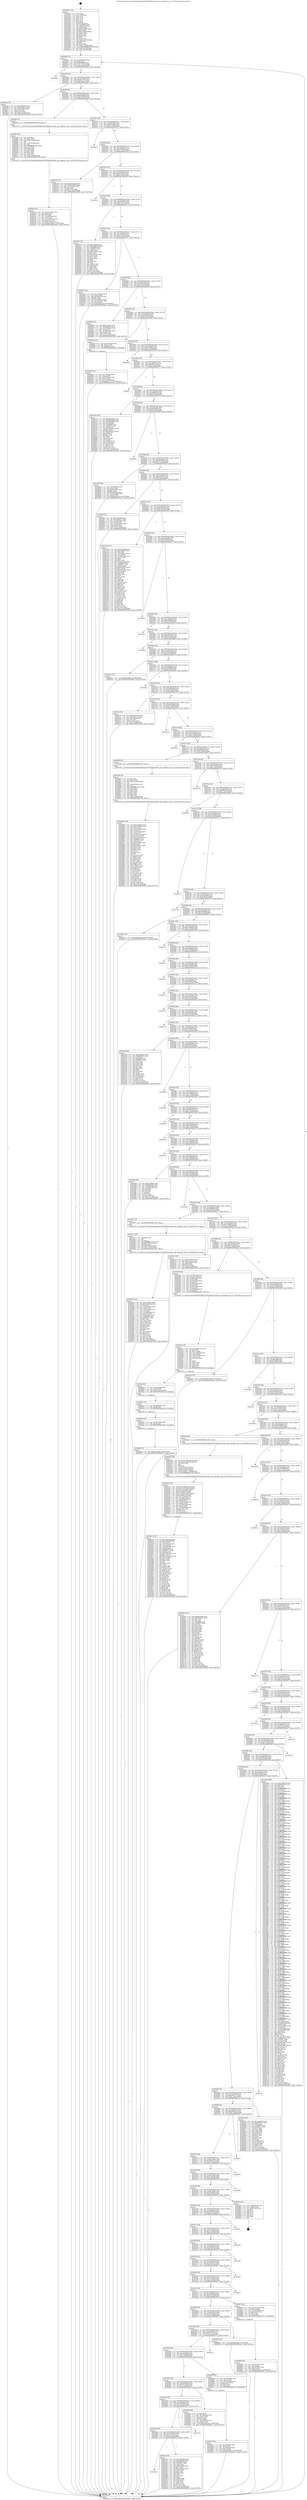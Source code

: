 digraph "0x403440" {
  label = "0x403440 (/mnt/c/Users/mathe/Desktop/tcc/POCII/binaries/extr_apr_snprintf.c_apr_cvt_Final-ollvm.out::main(0))"
  labelloc = "t"
  node[shape=record]

  Entry [label="",width=0.3,height=0.3,shape=circle,fillcolor=black,style=filled]
  "0x4034b4" [label="{
     0x4034b4 [32]\l
     | [instrs]\l
     &nbsp;&nbsp;0x4034b4 \<+6\>: mov -0x190(%rbp),%eax\l
     &nbsp;&nbsp;0x4034ba \<+2\>: mov %eax,%ecx\l
     &nbsp;&nbsp;0x4034bc \<+6\>: sub $0x89b4de69,%ecx\l
     &nbsp;&nbsp;0x4034c2 \<+6\>: mov %eax,-0x1a4(%rbp)\l
     &nbsp;&nbsp;0x4034c8 \<+6\>: mov %ecx,-0x1a8(%rbp)\l
     &nbsp;&nbsp;0x4034ce \<+6\>: je 0000000000405b8d \<main+0x274d\>\l
  }"]
  "0x405b8d" [label="{
     0x405b8d\l
  }", style=dashed]
  "0x4034d4" [label="{
     0x4034d4 [28]\l
     | [instrs]\l
     &nbsp;&nbsp;0x4034d4 \<+5\>: jmp 00000000004034d9 \<main+0x99\>\l
     &nbsp;&nbsp;0x4034d9 \<+6\>: mov -0x1a4(%rbp),%eax\l
     &nbsp;&nbsp;0x4034df \<+5\>: sub $0x8abc1712,%eax\l
     &nbsp;&nbsp;0x4034e4 \<+6\>: mov %eax,-0x1ac(%rbp)\l
     &nbsp;&nbsp;0x4034ea \<+6\>: je 00000000004042ba \<main+0xe7a\>\l
  }"]
  Exit [label="",width=0.3,height=0.3,shape=circle,fillcolor=black,style=filled,peripheries=2]
  "0x4042ba" [label="{
     0x4042ba [30]\l
     | [instrs]\l
     &nbsp;&nbsp;0x4042ba \<+5\>: mov $0x28808db9,%eax\l
     &nbsp;&nbsp;0x4042bf \<+5\>: mov $0x21068b7d,%ecx\l
     &nbsp;&nbsp;0x4042c4 \<+3\>: mov -0x30(%rbp),%edx\l
     &nbsp;&nbsp;0x4042c7 \<+3\>: cmp $0x1,%edx\l
     &nbsp;&nbsp;0x4042ca \<+3\>: cmovl %ecx,%eax\l
     &nbsp;&nbsp;0x4042cd \<+6\>: mov %eax,-0x190(%rbp)\l
     &nbsp;&nbsp;0x4042d3 \<+5\>: jmp 0000000000405ba4 \<main+0x2764\>\l
  }"]
  "0x4034f0" [label="{
     0x4034f0 [28]\l
     | [instrs]\l
     &nbsp;&nbsp;0x4034f0 \<+5\>: jmp 00000000004034f5 \<main+0xb5\>\l
     &nbsp;&nbsp;0x4034f5 \<+6\>: mov -0x1a4(%rbp),%eax\l
     &nbsp;&nbsp;0x4034fb \<+5\>: sub $0x8bae06c6,%eax\l
     &nbsp;&nbsp;0x403500 \<+6\>: mov %eax,-0x1b0(%rbp)\l
     &nbsp;&nbsp;0x403506 \<+6\>: je 00000000004049e5 \<main+0x15a5\>\l
  }"]
  "0x404b2f" [label="{
     0x404b2f [15]\l
     | [instrs]\l
     &nbsp;&nbsp;0x404b2f \<+10\>: movl $0xfc183050,-0x190(%rbp)\l
     &nbsp;&nbsp;0x404b39 \<+5\>: jmp 0000000000405ba4 \<main+0x2764\>\l
  }"]
  "0x4049e5" [label="{
     0x4049e5 [5]\l
     | [instrs]\l
     &nbsp;&nbsp;0x4049e5 \<+5\>: call 0000000000401180 \<next_i\>\l
     | [calls]\l
     &nbsp;&nbsp;0x401180 \{1\} (/mnt/c/Users/mathe/Desktop/tcc/POCII/binaries/extr_apr_snprintf.c_apr_cvt_Final-ollvm.out::next_i)\l
  }"]
  "0x40350c" [label="{
     0x40350c [28]\l
     | [instrs]\l
     &nbsp;&nbsp;0x40350c \<+5\>: jmp 0000000000403511 \<main+0xd1\>\l
     &nbsp;&nbsp;0x403511 \<+6\>: mov -0x1a4(%rbp),%eax\l
     &nbsp;&nbsp;0x403517 \<+5\>: sub $0x9b21424a,%eax\l
     &nbsp;&nbsp;0x40351c \<+6\>: mov %eax,-0x1b4(%rbp)\l
     &nbsp;&nbsp;0x403522 \<+6\>: je 0000000000404274 \<main+0xe34\>\l
  }"]
  "0x404b20" [label="{
     0x404b20 [15]\l
     | [instrs]\l
     &nbsp;&nbsp;0x404b20 \<+7\>: mov -0x120(%rbp),%rdi\l
     &nbsp;&nbsp;0x404b27 \<+3\>: mov (%rdi),%rdi\l
     &nbsp;&nbsp;0x404b2a \<+5\>: call 0000000000401030 \<free@plt\>\l
     | [calls]\l
     &nbsp;&nbsp;0x401030 \{1\} (unknown)\l
  }"]
  "0x404274" [label="{
     0x404274\l
  }", style=dashed]
  "0x403528" [label="{
     0x403528 [28]\l
     | [instrs]\l
     &nbsp;&nbsp;0x403528 \<+5\>: jmp 000000000040352d \<main+0xed\>\l
     &nbsp;&nbsp;0x40352d \<+6\>: mov -0x1a4(%rbp),%eax\l
     &nbsp;&nbsp;0x403533 \<+5\>: sub $0x9c0fad67,%eax\l
     &nbsp;&nbsp;0x403538 \<+6\>: mov %eax,-0x1b8(%rbp)\l
     &nbsp;&nbsp;0x40353e \<+6\>: je 0000000000404192 \<main+0xd52\>\l
  }"]
  "0x404b11" [label="{
     0x404b11 [15]\l
     | [instrs]\l
     &nbsp;&nbsp;0x404b11 \<+7\>: mov -0x138(%rbp),%rdi\l
     &nbsp;&nbsp;0x404b18 \<+3\>: mov (%rdi),%rdi\l
     &nbsp;&nbsp;0x404b1b \<+5\>: call 0000000000401030 \<free@plt\>\l
     | [calls]\l
     &nbsp;&nbsp;0x401030 \{1\} (unknown)\l
  }"]
  "0x404192" [label="{
     0x404192 [30]\l
     | [instrs]\l
     &nbsp;&nbsp;0x404192 \<+5\>: mov $0xa5c6d1bd,%eax\l
     &nbsp;&nbsp;0x404197 \<+5\>: mov $0xd27a69eb,%ecx\l
     &nbsp;&nbsp;0x40419c \<+3\>: mov -0x31(%rbp),%dl\l
     &nbsp;&nbsp;0x40419f \<+3\>: test $0x1,%dl\l
     &nbsp;&nbsp;0x4041a2 \<+3\>: cmovne %ecx,%eax\l
     &nbsp;&nbsp;0x4041a5 \<+6\>: mov %eax,-0x190(%rbp)\l
     &nbsp;&nbsp;0x4041ab \<+5\>: jmp 0000000000405ba4 \<main+0x2764\>\l
  }"]
  "0x403544" [label="{
     0x403544 [28]\l
     | [instrs]\l
     &nbsp;&nbsp;0x403544 \<+5\>: jmp 0000000000403549 \<main+0x109\>\l
     &nbsp;&nbsp;0x403549 \<+6\>: mov -0x1a4(%rbp),%eax\l
     &nbsp;&nbsp;0x40354f \<+5\>: sub $0x9c934450,%eax\l
     &nbsp;&nbsp;0x403554 \<+6\>: mov %eax,-0x1bc(%rbp)\l
     &nbsp;&nbsp;0x40355a \<+6\>: je 000000000040560a \<main+0x21ca\>\l
  }"]
  "0x404afc" [label="{
     0x404afc [21]\l
     | [instrs]\l
     &nbsp;&nbsp;0x404afc \<+7\>: mov -0x150(%rbp),%rdi\l
     &nbsp;&nbsp;0x404b03 \<+3\>: mov (%rdi),%rdi\l
     &nbsp;&nbsp;0x404b06 \<+6\>: mov %eax,-0x310(%rbp)\l
     &nbsp;&nbsp;0x404b0c \<+5\>: call 0000000000401030 \<free@plt\>\l
     | [calls]\l
     &nbsp;&nbsp;0x401030 \{1\} (unknown)\l
  }"]
  "0x40560a" [label="{
     0x40560a\l
  }", style=dashed]
  "0x403560" [label="{
     0x403560 [28]\l
     | [instrs]\l
     &nbsp;&nbsp;0x403560 \<+5\>: jmp 0000000000403565 \<main+0x125\>\l
     &nbsp;&nbsp;0x403565 \<+6\>: mov -0x1a4(%rbp),%eax\l
     &nbsp;&nbsp;0x40356b \<+5\>: sub $0x9ce66977,%eax\l
     &nbsp;&nbsp;0x403570 \<+6\>: mov %eax,-0x1c0(%rbp)\l
     &nbsp;&nbsp;0x403576 \<+6\>: je 000000000040451c \<main+0x10dc\>\l
  }"]
  "0x404ac1" [label="{
     0x404ac1 [59]\l
     | [instrs]\l
     &nbsp;&nbsp;0x404ac1 \<+10\>: movabs $0x406179,%rdi\l
     &nbsp;&nbsp;0x404acb \<+2\>: xor %ecx,%ecx\l
     &nbsp;&nbsp;0x404acd \<+6\>: mov $0x1a,%r9d\l
     &nbsp;&nbsp;0x404ad3 \<+7\>: mov -0x110(%rbp),%rdx\l
     &nbsp;&nbsp;0x404ada \<+3\>: mov %rax,(%rdx)\l
     &nbsp;&nbsp;0x404add \<+7\>: mov -0x110(%rbp),%rax\l
     &nbsp;&nbsp;0x404ae4 \<+3\>: mov (%rax),%rax\l
     &nbsp;&nbsp;0x404ae7 \<+3\>: movsbl (%rax),%eax\l
     &nbsp;&nbsp;0x404aea \<+1\>: cltd\l
     &nbsp;&nbsp;0x404aeb \<+3\>: idiv %r9d\l
     &nbsp;&nbsp;0x404aee \<+3\>: sub $0x61,%ecx\l
     &nbsp;&nbsp;0x404af1 \<+2\>: sub %ecx,%edx\l
     &nbsp;&nbsp;0x404af3 \<+2\>: mov %edx,%esi\l
     &nbsp;&nbsp;0x404af5 \<+2\>: mov $0x0,%al\l
     &nbsp;&nbsp;0x404af7 \<+5\>: call 0000000000401040 \<printf@plt\>\l
     | [calls]\l
     &nbsp;&nbsp;0x401040 \{1\} (unknown)\l
  }"]
  "0x40451c" [label="{
     0x40451c [91]\l
     | [instrs]\l
     &nbsp;&nbsp;0x40451c \<+5\>: mov $0x37a6984,%eax\l
     &nbsp;&nbsp;0x404521 \<+5\>: mov $0x1db85490,%ecx\l
     &nbsp;&nbsp;0x404526 \<+7\>: mov 0x408090,%edx\l
     &nbsp;&nbsp;0x40452d \<+7\>: mov 0x40807c,%esi\l
     &nbsp;&nbsp;0x404534 \<+2\>: mov %edx,%edi\l
     &nbsp;&nbsp;0x404536 \<+6\>: add $0xc476cc91,%edi\l
     &nbsp;&nbsp;0x40453c \<+3\>: sub $0x1,%edi\l
     &nbsp;&nbsp;0x40453f \<+6\>: sub $0xc476cc91,%edi\l
     &nbsp;&nbsp;0x404545 \<+3\>: imul %edi,%edx\l
     &nbsp;&nbsp;0x404548 \<+3\>: and $0x1,%edx\l
     &nbsp;&nbsp;0x40454b \<+3\>: cmp $0x0,%edx\l
     &nbsp;&nbsp;0x40454e \<+4\>: sete %r8b\l
     &nbsp;&nbsp;0x404552 \<+3\>: cmp $0xa,%esi\l
     &nbsp;&nbsp;0x404555 \<+4\>: setl %r9b\l
     &nbsp;&nbsp;0x404559 \<+3\>: mov %r8b,%r10b\l
     &nbsp;&nbsp;0x40455c \<+3\>: and %r9b,%r10b\l
     &nbsp;&nbsp;0x40455f \<+3\>: xor %r9b,%r8b\l
     &nbsp;&nbsp;0x404562 \<+3\>: or %r8b,%r10b\l
     &nbsp;&nbsp;0x404565 \<+4\>: test $0x1,%r10b\l
     &nbsp;&nbsp;0x404569 \<+3\>: cmovne %ecx,%eax\l
     &nbsp;&nbsp;0x40456c \<+6\>: mov %eax,-0x190(%rbp)\l
     &nbsp;&nbsp;0x404572 \<+5\>: jmp 0000000000405ba4 \<main+0x2764\>\l
  }"]
  "0x40357c" [label="{
     0x40357c [28]\l
     | [instrs]\l
     &nbsp;&nbsp;0x40357c \<+5\>: jmp 0000000000403581 \<main+0x141\>\l
     &nbsp;&nbsp;0x403581 \<+6\>: mov -0x1a4(%rbp),%eax\l
     &nbsp;&nbsp;0x403587 \<+5\>: sub $0xa1f53bc5,%eax\l
     &nbsp;&nbsp;0x40358c \<+6\>: mov %eax,-0x1c4(%rbp)\l
     &nbsp;&nbsp;0x403592 \<+6\>: je 0000000000404a51 \<main+0x1611\>\l
  }"]
  "0x404a1e" [label="{
     0x404a1e [51]\l
     | [instrs]\l
     &nbsp;&nbsp;0x404a1e \<+6\>: mov -0x30c(%rbp),%ecx\l
     &nbsp;&nbsp;0x404a24 \<+3\>: imul %eax,%ecx\l
     &nbsp;&nbsp;0x404a27 \<+3\>: mov %cl,%r8b\l
     &nbsp;&nbsp;0x404a2a \<+7\>: mov -0x120(%rbp),%r9\l
     &nbsp;&nbsp;0x404a31 \<+3\>: mov (%r9),%r9\l
     &nbsp;&nbsp;0x404a34 \<+7\>: mov -0x118(%rbp),%r10\l
     &nbsp;&nbsp;0x404a3b \<+3\>: movslq (%r10),%r10\l
     &nbsp;&nbsp;0x404a3e \<+4\>: mov %r8b,(%r9,%r10,1)\l
     &nbsp;&nbsp;0x404a42 \<+10\>: movl $0xa1f53bc5,-0x190(%rbp)\l
     &nbsp;&nbsp;0x404a4c \<+5\>: jmp 0000000000405ba4 \<main+0x2764\>\l
  }"]
  "0x404a51" [label="{
     0x404a51 [48]\l
     | [instrs]\l
     &nbsp;&nbsp;0x404a51 \<+7\>: mov -0x118(%rbp),%rax\l
     &nbsp;&nbsp;0x404a58 \<+2\>: mov (%rax),%ecx\l
     &nbsp;&nbsp;0x404a5a \<+6\>: add $0x33e69317,%ecx\l
     &nbsp;&nbsp;0x404a60 \<+3\>: add $0x1,%ecx\l
     &nbsp;&nbsp;0x404a63 \<+6\>: sub $0x33e69317,%ecx\l
     &nbsp;&nbsp;0x404a69 \<+7\>: mov -0x118(%rbp),%rax\l
     &nbsp;&nbsp;0x404a70 \<+2\>: mov %ecx,(%rax)\l
     &nbsp;&nbsp;0x404a72 \<+10\>: movl $0xa535c4a5,-0x190(%rbp)\l
     &nbsp;&nbsp;0x404a7c \<+5\>: jmp 0000000000405ba4 \<main+0x2764\>\l
  }"]
  "0x403598" [label="{
     0x403598 [28]\l
     | [instrs]\l
     &nbsp;&nbsp;0x403598 \<+5\>: jmp 000000000040359d \<main+0x15d\>\l
     &nbsp;&nbsp;0x40359d \<+6\>: mov -0x1a4(%rbp),%eax\l
     &nbsp;&nbsp;0x4035a3 \<+5\>: sub $0xa535c4a5,%eax\l
     &nbsp;&nbsp;0x4035a8 \<+6\>: mov %eax,-0x1c8(%rbp)\l
     &nbsp;&nbsp;0x4035ae \<+6\>: je 00000000004049bb \<main+0x157b\>\l
  }"]
  "0x4049ea" [label="{
     0x4049ea [52]\l
     | [instrs]\l
     &nbsp;&nbsp;0x4049ea \<+2\>: xor %ecx,%ecx\l
     &nbsp;&nbsp;0x4049ec \<+5\>: mov $0x2,%edx\l
     &nbsp;&nbsp;0x4049f1 \<+6\>: mov %edx,-0x308(%rbp)\l
     &nbsp;&nbsp;0x4049f7 \<+1\>: cltd\l
     &nbsp;&nbsp;0x4049f8 \<+6\>: mov -0x308(%rbp),%esi\l
     &nbsp;&nbsp;0x4049fe \<+2\>: idiv %esi\l
     &nbsp;&nbsp;0x404a00 \<+6\>: imul $0xfffffffe,%edx,%edx\l
     &nbsp;&nbsp;0x404a06 \<+2\>: mov %ecx,%edi\l
     &nbsp;&nbsp;0x404a08 \<+2\>: sub %edx,%edi\l
     &nbsp;&nbsp;0x404a0a \<+2\>: mov %ecx,%edx\l
     &nbsp;&nbsp;0x404a0c \<+3\>: sub $0x1,%edx\l
     &nbsp;&nbsp;0x404a0f \<+2\>: add %edx,%edi\l
     &nbsp;&nbsp;0x404a11 \<+2\>: sub %edi,%ecx\l
     &nbsp;&nbsp;0x404a13 \<+6\>: mov %ecx,-0x30c(%rbp)\l
     &nbsp;&nbsp;0x404a19 \<+5\>: call 0000000000401180 \<next_i\>\l
     | [calls]\l
     &nbsp;&nbsp;0x401180 \{1\} (/mnt/c/Users/mathe/Desktop/tcc/POCII/binaries/extr_apr_snprintf.c_apr_cvt_Final-ollvm.out::next_i)\l
  }"]
  "0x4049bb" [label="{
     0x4049bb [42]\l
     | [instrs]\l
     &nbsp;&nbsp;0x4049bb \<+5\>: mov $0x212a1ffc,%eax\l
     &nbsp;&nbsp;0x4049c0 \<+5\>: mov $0x8bae06c6,%ecx\l
     &nbsp;&nbsp;0x4049c5 \<+7\>: mov -0x118(%rbp),%rdx\l
     &nbsp;&nbsp;0x4049cc \<+2\>: mov (%rdx),%esi\l
     &nbsp;&nbsp;0x4049ce \<+7\>: mov -0x128(%rbp),%rdx\l
     &nbsp;&nbsp;0x4049d5 \<+2\>: cmp (%rdx),%esi\l
     &nbsp;&nbsp;0x4049d7 \<+3\>: cmovl %ecx,%eax\l
     &nbsp;&nbsp;0x4049da \<+6\>: mov %eax,-0x190(%rbp)\l
     &nbsp;&nbsp;0x4049e0 \<+5\>: jmp 0000000000405ba4 \<main+0x2764\>\l
  }"]
  "0x4035b4" [label="{
     0x4035b4 [28]\l
     | [instrs]\l
     &nbsp;&nbsp;0x4035b4 \<+5\>: jmp 00000000004035b9 \<main+0x179\>\l
     &nbsp;&nbsp;0x4035b9 \<+6\>: mov -0x1a4(%rbp),%eax\l
     &nbsp;&nbsp;0x4035bf \<+5\>: sub $0xa5c6d1bd,%eax\l
     &nbsp;&nbsp;0x4035c4 \<+6\>: mov %eax,-0x1cc(%rbp)\l
     &nbsp;&nbsp;0x4035ca \<+6\>: je 0000000000404283 \<main+0xe43\>\l
  }"]
  "0x404995" [label="{
     0x404995 [38]\l
     | [instrs]\l
     &nbsp;&nbsp;0x404995 \<+7\>: mov -0x120(%rbp),%rdi\l
     &nbsp;&nbsp;0x40499c \<+3\>: mov %rax,(%rdi)\l
     &nbsp;&nbsp;0x40499f \<+7\>: mov -0x118(%rbp),%rax\l
     &nbsp;&nbsp;0x4049a6 \<+6\>: movl $0x0,(%rax)\l
     &nbsp;&nbsp;0x4049ac \<+10\>: movl $0xa535c4a5,-0x190(%rbp)\l
     &nbsp;&nbsp;0x4049b6 \<+5\>: jmp 0000000000405ba4 \<main+0x2764\>\l
  }"]
  "0x404283" [label="{
     0x404283 [19]\l
     | [instrs]\l
     &nbsp;&nbsp;0x404283 \<+7\>: mov -0x180(%rbp),%rax\l
     &nbsp;&nbsp;0x40428a \<+3\>: mov (%rax),%rax\l
     &nbsp;&nbsp;0x40428d \<+4\>: mov 0x8(%rax),%rdi\l
     &nbsp;&nbsp;0x404291 \<+5\>: call 0000000000401080 \<atoi@plt\>\l
     | [calls]\l
     &nbsp;&nbsp;0x401080 \{1\} (unknown)\l
  }"]
  "0x4035d0" [label="{
     0x4035d0 [28]\l
     | [instrs]\l
     &nbsp;&nbsp;0x4035d0 \<+5\>: jmp 00000000004035d5 \<main+0x195\>\l
     &nbsp;&nbsp;0x4035d5 \<+6\>: mov -0x1a4(%rbp),%eax\l
     &nbsp;&nbsp;0x4035db \<+5\>: sub $0xa62c0db7,%eax\l
     &nbsp;&nbsp;0x4035e0 \<+6\>: mov %eax,-0x1d0(%rbp)\l
     &nbsp;&nbsp;0x4035e6 \<+6\>: je 0000000000405496 \<main+0x2056\>\l
  }"]
  "0x404889" [label="{
     0x404889 [178]\l
     | [instrs]\l
     &nbsp;&nbsp;0x404889 \<+5\>: mov $0x12ee8623,%ecx\l
     &nbsp;&nbsp;0x40488e \<+5\>: mov $0x261979ab,%edx\l
     &nbsp;&nbsp;0x404893 \<+3\>: mov $0x1,%r8b\l
     &nbsp;&nbsp;0x404896 \<+6\>: mov -0x304(%rbp),%esi\l
     &nbsp;&nbsp;0x40489c \<+3\>: imul %eax,%esi\l
     &nbsp;&nbsp;0x40489f \<+7\>: mov -0x138(%rbp),%r9\l
     &nbsp;&nbsp;0x4048a6 \<+3\>: mov (%r9),%r9\l
     &nbsp;&nbsp;0x4048a9 \<+7\>: mov -0x130(%rbp),%r10\l
     &nbsp;&nbsp;0x4048b0 \<+3\>: movslq (%r10),%r10\l
     &nbsp;&nbsp;0x4048b3 \<+4\>: mov %esi,(%r9,%r10,4)\l
     &nbsp;&nbsp;0x4048b7 \<+7\>: mov 0x408090,%eax\l
     &nbsp;&nbsp;0x4048be \<+7\>: mov 0x40807c,%esi\l
     &nbsp;&nbsp;0x4048c5 \<+2\>: mov %eax,%edi\l
     &nbsp;&nbsp;0x4048c7 \<+6\>: sub $0x2cf61dd5,%edi\l
     &nbsp;&nbsp;0x4048cd \<+3\>: sub $0x1,%edi\l
     &nbsp;&nbsp;0x4048d0 \<+6\>: add $0x2cf61dd5,%edi\l
     &nbsp;&nbsp;0x4048d6 \<+3\>: imul %edi,%eax\l
     &nbsp;&nbsp;0x4048d9 \<+3\>: and $0x1,%eax\l
     &nbsp;&nbsp;0x4048dc \<+3\>: cmp $0x0,%eax\l
     &nbsp;&nbsp;0x4048df \<+4\>: sete %r11b\l
     &nbsp;&nbsp;0x4048e3 \<+3\>: cmp $0xa,%esi\l
     &nbsp;&nbsp;0x4048e6 \<+3\>: setl %bl\l
     &nbsp;&nbsp;0x4048e9 \<+3\>: mov %r11b,%r14b\l
     &nbsp;&nbsp;0x4048ec \<+4\>: xor $0xff,%r14b\l
     &nbsp;&nbsp;0x4048f0 \<+3\>: mov %bl,%r15b\l
     &nbsp;&nbsp;0x4048f3 \<+4\>: xor $0xff,%r15b\l
     &nbsp;&nbsp;0x4048f7 \<+4\>: xor $0x1,%r8b\l
     &nbsp;&nbsp;0x4048fb \<+3\>: mov %r14b,%r12b\l
     &nbsp;&nbsp;0x4048fe \<+4\>: and $0xff,%r12b\l
     &nbsp;&nbsp;0x404902 \<+3\>: and %r8b,%r11b\l
     &nbsp;&nbsp;0x404905 \<+3\>: mov %r15b,%r13b\l
     &nbsp;&nbsp;0x404908 \<+4\>: and $0xff,%r13b\l
     &nbsp;&nbsp;0x40490c \<+3\>: and %r8b,%bl\l
     &nbsp;&nbsp;0x40490f \<+3\>: or %r11b,%r12b\l
     &nbsp;&nbsp;0x404912 \<+3\>: or %bl,%r13b\l
     &nbsp;&nbsp;0x404915 \<+3\>: xor %r13b,%r12b\l
     &nbsp;&nbsp;0x404918 \<+3\>: or %r15b,%r14b\l
     &nbsp;&nbsp;0x40491b \<+4\>: xor $0xff,%r14b\l
     &nbsp;&nbsp;0x40491f \<+4\>: or $0x1,%r8b\l
     &nbsp;&nbsp;0x404923 \<+3\>: and %r8b,%r14b\l
     &nbsp;&nbsp;0x404926 \<+3\>: or %r14b,%r12b\l
     &nbsp;&nbsp;0x404929 \<+4\>: test $0x1,%r12b\l
     &nbsp;&nbsp;0x40492d \<+3\>: cmovne %edx,%ecx\l
     &nbsp;&nbsp;0x404930 \<+6\>: mov %ecx,-0x190(%rbp)\l
     &nbsp;&nbsp;0x404936 \<+5\>: jmp 0000000000405ba4 \<main+0x2764\>\l
  }"]
  "0x405496" [label="{
     0x405496\l
  }", style=dashed]
  "0x4035ec" [label="{
     0x4035ec [28]\l
     | [instrs]\l
     &nbsp;&nbsp;0x4035ec \<+5\>: jmp 00000000004035f1 \<main+0x1b1\>\l
     &nbsp;&nbsp;0x4035f1 \<+6\>: mov -0x1a4(%rbp),%eax\l
     &nbsp;&nbsp;0x4035f7 \<+5\>: sub $0xabff01ac,%eax\l
     &nbsp;&nbsp;0x4035fc \<+6\>: mov %eax,-0x1d4(%rbp)\l
     &nbsp;&nbsp;0x403602 \<+6\>: je 0000000000404f77 \<main+0x1b37\>\l
  }"]
  "0x404855" [label="{
     0x404855 [52]\l
     | [instrs]\l
     &nbsp;&nbsp;0x404855 \<+2\>: xor %ecx,%ecx\l
     &nbsp;&nbsp;0x404857 \<+5\>: mov $0x2,%edx\l
     &nbsp;&nbsp;0x40485c \<+6\>: mov %edx,-0x300(%rbp)\l
     &nbsp;&nbsp;0x404862 \<+1\>: cltd\l
     &nbsp;&nbsp;0x404863 \<+6\>: mov -0x300(%rbp),%esi\l
     &nbsp;&nbsp;0x404869 \<+2\>: idiv %esi\l
     &nbsp;&nbsp;0x40486b \<+6\>: imul $0xfffffffe,%edx,%edx\l
     &nbsp;&nbsp;0x404871 \<+2\>: mov %ecx,%edi\l
     &nbsp;&nbsp;0x404873 \<+2\>: sub %edx,%edi\l
     &nbsp;&nbsp;0x404875 \<+2\>: mov %ecx,%edx\l
     &nbsp;&nbsp;0x404877 \<+3\>: sub $0x1,%edx\l
     &nbsp;&nbsp;0x40487a \<+2\>: add %edx,%edi\l
     &nbsp;&nbsp;0x40487c \<+2\>: sub %edi,%ecx\l
     &nbsp;&nbsp;0x40487e \<+6\>: mov %ecx,-0x304(%rbp)\l
     &nbsp;&nbsp;0x404884 \<+5\>: call 0000000000401180 \<next_i\>\l
     | [calls]\l
     &nbsp;&nbsp;0x401180 \{1\} (/mnt/c/Users/mathe/Desktop/tcc/POCII/binaries/extr_apr_snprintf.c_apr_cvt_Final-ollvm.out::next_i)\l
  }"]
  "0x404f77" [label="{
     0x404f77\l
  }", style=dashed]
  "0x403608" [label="{
     0x403608 [28]\l
     | [instrs]\l
     &nbsp;&nbsp;0x403608 \<+5\>: jmp 000000000040360d \<main+0x1cd\>\l
     &nbsp;&nbsp;0x40360d \<+6\>: mov -0x1a4(%rbp),%eax\l
     &nbsp;&nbsp;0x403613 \<+5\>: sub $0xad9f635a,%eax\l
     &nbsp;&nbsp;0x403618 \<+6\>: mov %eax,-0x1d8(%rbp)\l
     &nbsp;&nbsp;0x40361e \<+6\>: je 00000000004057be \<main+0x237e\>\l
  }"]
  "0x40467c" [label="{
     0x40467c [38]\l
     | [instrs]\l
     &nbsp;&nbsp;0x40467c \<+7\>: mov -0x138(%rbp),%rdi\l
     &nbsp;&nbsp;0x404683 \<+3\>: mov %rax,(%rdi)\l
     &nbsp;&nbsp;0x404686 \<+7\>: mov -0x130(%rbp),%rax\l
     &nbsp;&nbsp;0x40468d \<+6\>: movl $0x0,(%rax)\l
     &nbsp;&nbsp;0x404693 \<+10\>: movl $0x34a92c81,-0x190(%rbp)\l
     &nbsp;&nbsp;0x40469d \<+5\>: jmp 0000000000405ba4 \<main+0x2764\>\l
  }"]
  "0x4057be" [label="{
     0x4057be [109]\l
     | [instrs]\l
     &nbsp;&nbsp;0x4057be \<+5\>: mov $0x89b4de69,%eax\l
     &nbsp;&nbsp;0x4057c3 \<+5\>: mov $0x69232bd4,%ecx\l
     &nbsp;&nbsp;0x4057c8 \<+7\>: mov -0x188(%rbp),%rdx\l
     &nbsp;&nbsp;0x4057cf \<+6\>: movl $0x0,(%rdx)\l
     &nbsp;&nbsp;0x4057d5 \<+7\>: mov 0x408090,%esi\l
     &nbsp;&nbsp;0x4057dc \<+7\>: mov 0x40807c,%edi\l
     &nbsp;&nbsp;0x4057e3 \<+3\>: mov %esi,%r8d\l
     &nbsp;&nbsp;0x4057e6 \<+7\>: sub $0x36404435,%r8d\l
     &nbsp;&nbsp;0x4057ed \<+4\>: sub $0x1,%r8d\l
     &nbsp;&nbsp;0x4057f1 \<+7\>: add $0x36404435,%r8d\l
     &nbsp;&nbsp;0x4057f8 \<+4\>: imul %r8d,%esi\l
     &nbsp;&nbsp;0x4057fc \<+3\>: and $0x1,%esi\l
     &nbsp;&nbsp;0x4057ff \<+3\>: cmp $0x0,%esi\l
     &nbsp;&nbsp;0x405802 \<+4\>: sete %r9b\l
     &nbsp;&nbsp;0x405806 \<+3\>: cmp $0xa,%edi\l
     &nbsp;&nbsp;0x405809 \<+4\>: setl %r10b\l
     &nbsp;&nbsp;0x40580d \<+3\>: mov %r9b,%r11b\l
     &nbsp;&nbsp;0x405810 \<+3\>: and %r10b,%r11b\l
     &nbsp;&nbsp;0x405813 \<+3\>: xor %r10b,%r9b\l
     &nbsp;&nbsp;0x405816 \<+3\>: or %r9b,%r11b\l
     &nbsp;&nbsp;0x405819 \<+4\>: test $0x1,%r11b\l
     &nbsp;&nbsp;0x40581d \<+3\>: cmovne %ecx,%eax\l
     &nbsp;&nbsp;0x405820 \<+6\>: mov %eax,-0x190(%rbp)\l
     &nbsp;&nbsp;0x405826 \<+5\>: jmp 0000000000405ba4 \<main+0x2764\>\l
  }"]
  "0x403624" [label="{
     0x403624 [28]\l
     | [instrs]\l
     &nbsp;&nbsp;0x403624 \<+5\>: jmp 0000000000403629 \<main+0x1e9\>\l
     &nbsp;&nbsp;0x403629 \<+6\>: mov -0x1a4(%rbp),%eax\l
     &nbsp;&nbsp;0x40362f \<+5\>: sub $0xade186fe,%eax\l
     &nbsp;&nbsp;0x403634 \<+6\>: mov %eax,-0x1dc(%rbp)\l
     &nbsp;&nbsp;0x40363a \<+6\>: je 00000000004059ed \<main+0x25ad\>\l
  }"]
  "0x4045a4" [label="{
     0x4045a4 [118]\l
     | [instrs]\l
     &nbsp;&nbsp;0x4045a4 \<+5\>: mov $0x37a6984,%ecx\l
     &nbsp;&nbsp;0x4045a9 \<+5\>: mov $0xc38d1a40,%edx\l
     &nbsp;&nbsp;0x4045ae \<+2\>: xor %esi,%esi\l
     &nbsp;&nbsp;0x4045b0 \<+6\>: mov -0x2fc(%rbp),%edi\l
     &nbsp;&nbsp;0x4045b6 \<+3\>: imul %eax,%edi\l
     &nbsp;&nbsp;0x4045b9 \<+7\>: mov -0x150(%rbp),%r8\l
     &nbsp;&nbsp;0x4045c0 \<+3\>: mov (%r8),%r8\l
     &nbsp;&nbsp;0x4045c3 \<+7\>: mov -0x148(%rbp),%r9\l
     &nbsp;&nbsp;0x4045ca \<+3\>: movslq (%r9),%r9\l
     &nbsp;&nbsp;0x4045cd \<+4\>: mov %edi,(%r8,%r9,4)\l
     &nbsp;&nbsp;0x4045d1 \<+7\>: mov 0x408090,%eax\l
     &nbsp;&nbsp;0x4045d8 \<+7\>: mov 0x40807c,%edi\l
     &nbsp;&nbsp;0x4045df \<+3\>: sub $0x1,%esi\l
     &nbsp;&nbsp;0x4045e2 \<+3\>: mov %eax,%r10d\l
     &nbsp;&nbsp;0x4045e5 \<+3\>: add %esi,%r10d\l
     &nbsp;&nbsp;0x4045e8 \<+4\>: imul %r10d,%eax\l
     &nbsp;&nbsp;0x4045ec \<+3\>: and $0x1,%eax\l
     &nbsp;&nbsp;0x4045ef \<+3\>: cmp $0x0,%eax\l
     &nbsp;&nbsp;0x4045f2 \<+4\>: sete %r11b\l
     &nbsp;&nbsp;0x4045f6 \<+3\>: cmp $0xa,%edi\l
     &nbsp;&nbsp;0x4045f9 \<+3\>: setl %bl\l
     &nbsp;&nbsp;0x4045fc \<+3\>: mov %r11b,%r14b\l
     &nbsp;&nbsp;0x4045ff \<+3\>: and %bl,%r14b\l
     &nbsp;&nbsp;0x404602 \<+3\>: xor %bl,%r11b\l
     &nbsp;&nbsp;0x404605 \<+3\>: or %r11b,%r14b\l
     &nbsp;&nbsp;0x404608 \<+4\>: test $0x1,%r14b\l
     &nbsp;&nbsp;0x40460c \<+3\>: cmovne %edx,%ecx\l
     &nbsp;&nbsp;0x40460f \<+6\>: mov %ecx,-0x190(%rbp)\l
     &nbsp;&nbsp;0x404615 \<+5\>: jmp 0000000000405ba4 \<main+0x2764\>\l
  }"]
  "0x4059ed" [label="{
     0x4059ed\l
  }", style=dashed]
  "0x403640" [label="{
     0x403640 [28]\l
     | [instrs]\l
     &nbsp;&nbsp;0x403640 \<+5\>: jmp 0000000000403645 \<main+0x205\>\l
     &nbsp;&nbsp;0x403645 \<+6\>: mov -0x1a4(%rbp),%eax\l
     &nbsp;&nbsp;0x40364b \<+5\>: sub $0xb9733b56,%eax\l
     &nbsp;&nbsp;0x403650 \<+6\>: mov %eax,-0x1e0(%rbp)\l
     &nbsp;&nbsp;0x403656 \<+6\>: je 0000000000404629 \<main+0x11e9\>\l
  }"]
  "0x40457c" [label="{
     0x40457c [40]\l
     | [instrs]\l
     &nbsp;&nbsp;0x40457c \<+5\>: mov $0x2,%ecx\l
     &nbsp;&nbsp;0x404581 \<+1\>: cltd\l
     &nbsp;&nbsp;0x404582 \<+2\>: idiv %ecx\l
     &nbsp;&nbsp;0x404584 \<+6\>: imul $0xfffffffe,%edx,%ecx\l
     &nbsp;&nbsp;0x40458a \<+6\>: sub $0x67dba103,%ecx\l
     &nbsp;&nbsp;0x404590 \<+3\>: add $0x1,%ecx\l
     &nbsp;&nbsp;0x404593 \<+6\>: add $0x67dba103,%ecx\l
     &nbsp;&nbsp;0x404599 \<+6\>: mov %ecx,-0x2fc(%rbp)\l
     &nbsp;&nbsp;0x40459f \<+5\>: call 0000000000401180 \<next_i\>\l
     | [calls]\l
     &nbsp;&nbsp;0x401180 \{1\} (/mnt/c/Users/mathe/Desktop/tcc/POCII/binaries/extr_apr_snprintf.c_apr_cvt_Final-ollvm.out::next_i)\l
  }"]
  "0x404629" [label="{
     0x404629 [48]\l
     | [instrs]\l
     &nbsp;&nbsp;0x404629 \<+7\>: mov -0x148(%rbp),%rax\l
     &nbsp;&nbsp;0x404630 \<+2\>: mov (%rax),%ecx\l
     &nbsp;&nbsp;0x404632 \<+6\>: sub $0xe0c7ebd0,%ecx\l
     &nbsp;&nbsp;0x404638 \<+3\>: add $0x1,%ecx\l
     &nbsp;&nbsp;0x40463b \<+6\>: add $0xe0c7ebd0,%ecx\l
     &nbsp;&nbsp;0x404641 \<+7\>: mov -0x148(%rbp),%rax\l
     &nbsp;&nbsp;0x404648 \<+2\>: mov %ecx,(%rax)\l
     &nbsp;&nbsp;0x40464a \<+10\>: movl $0xbae36ce3,-0x190(%rbp)\l
     &nbsp;&nbsp;0x404654 \<+5\>: jmp 0000000000405ba4 \<main+0x2764\>\l
  }"]
  "0x40365c" [label="{
     0x40365c [28]\l
     | [instrs]\l
     &nbsp;&nbsp;0x40365c \<+5\>: jmp 0000000000403661 \<main+0x221\>\l
     &nbsp;&nbsp;0x403661 \<+6\>: mov -0x1a4(%rbp),%eax\l
     &nbsp;&nbsp;0x403667 \<+5\>: sub $0xbae36ce3,%eax\l
     &nbsp;&nbsp;0x40366c \<+6\>: mov %eax,-0x1e4(%rbp)\l
     &nbsp;&nbsp;0x403672 \<+6\>: je 00000000004044f2 \<main+0x10b2\>\l
  }"]
  "0x404433" [label="{
     0x404433 [176]\l
     | [instrs]\l
     &nbsp;&nbsp;0x404433 \<+5\>: mov $0x7cdb34e4,%ecx\l
     &nbsp;&nbsp;0x404438 \<+5\>: mov $0xe1f40e06,%edx\l
     &nbsp;&nbsp;0x40443d \<+3\>: mov $0x1,%r8b\l
     &nbsp;&nbsp;0x404440 \<+7\>: mov -0x150(%rbp),%rsi\l
     &nbsp;&nbsp;0x404447 \<+3\>: mov %rax,(%rsi)\l
     &nbsp;&nbsp;0x40444a \<+7\>: mov -0x148(%rbp),%rax\l
     &nbsp;&nbsp;0x404451 \<+6\>: movl $0x0,(%rax)\l
     &nbsp;&nbsp;0x404457 \<+8\>: mov 0x408090,%r9d\l
     &nbsp;&nbsp;0x40445f \<+8\>: mov 0x40807c,%r10d\l
     &nbsp;&nbsp;0x404467 \<+3\>: mov %r9d,%r11d\l
     &nbsp;&nbsp;0x40446a \<+7\>: sub $0x573001b9,%r11d\l
     &nbsp;&nbsp;0x404471 \<+4\>: sub $0x1,%r11d\l
     &nbsp;&nbsp;0x404475 \<+7\>: add $0x573001b9,%r11d\l
     &nbsp;&nbsp;0x40447c \<+4\>: imul %r11d,%r9d\l
     &nbsp;&nbsp;0x404480 \<+4\>: and $0x1,%r9d\l
     &nbsp;&nbsp;0x404484 \<+4\>: cmp $0x0,%r9d\l
     &nbsp;&nbsp;0x404488 \<+3\>: sete %bl\l
     &nbsp;&nbsp;0x40448b \<+4\>: cmp $0xa,%r10d\l
     &nbsp;&nbsp;0x40448f \<+4\>: setl %r14b\l
     &nbsp;&nbsp;0x404493 \<+3\>: mov %bl,%r15b\l
     &nbsp;&nbsp;0x404496 \<+4\>: xor $0xff,%r15b\l
     &nbsp;&nbsp;0x40449a \<+3\>: mov %r14b,%r12b\l
     &nbsp;&nbsp;0x40449d \<+4\>: xor $0xff,%r12b\l
     &nbsp;&nbsp;0x4044a1 \<+4\>: xor $0x0,%r8b\l
     &nbsp;&nbsp;0x4044a5 \<+3\>: mov %r15b,%r13b\l
     &nbsp;&nbsp;0x4044a8 \<+4\>: and $0x0,%r13b\l
     &nbsp;&nbsp;0x4044ac \<+3\>: and %r8b,%bl\l
     &nbsp;&nbsp;0x4044af \<+3\>: mov %r12b,%al\l
     &nbsp;&nbsp;0x4044b2 \<+2\>: and $0x0,%al\l
     &nbsp;&nbsp;0x4044b4 \<+3\>: and %r8b,%r14b\l
     &nbsp;&nbsp;0x4044b7 \<+3\>: or %bl,%r13b\l
     &nbsp;&nbsp;0x4044ba \<+3\>: or %r14b,%al\l
     &nbsp;&nbsp;0x4044bd \<+3\>: xor %al,%r13b\l
     &nbsp;&nbsp;0x4044c0 \<+3\>: or %r12b,%r15b\l
     &nbsp;&nbsp;0x4044c3 \<+4\>: xor $0xff,%r15b\l
     &nbsp;&nbsp;0x4044c7 \<+4\>: or $0x0,%r8b\l
     &nbsp;&nbsp;0x4044cb \<+3\>: and %r8b,%r15b\l
     &nbsp;&nbsp;0x4044ce \<+3\>: or %r15b,%r13b\l
     &nbsp;&nbsp;0x4044d1 \<+4\>: test $0x1,%r13b\l
     &nbsp;&nbsp;0x4044d5 \<+3\>: cmovne %edx,%ecx\l
     &nbsp;&nbsp;0x4044d8 \<+6\>: mov %ecx,-0x190(%rbp)\l
     &nbsp;&nbsp;0x4044de \<+5\>: jmp 0000000000405ba4 \<main+0x2764\>\l
  }"]
  "0x4044f2" [label="{
     0x4044f2 [42]\l
     | [instrs]\l
     &nbsp;&nbsp;0x4044f2 \<+5\>: mov $0x709b39bd,%eax\l
     &nbsp;&nbsp;0x4044f7 \<+5\>: mov $0x9ce66977,%ecx\l
     &nbsp;&nbsp;0x4044fc \<+7\>: mov -0x148(%rbp),%rdx\l
     &nbsp;&nbsp;0x404503 \<+2\>: mov (%rdx),%esi\l
     &nbsp;&nbsp;0x404505 \<+7\>: mov -0x158(%rbp),%rdx\l
     &nbsp;&nbsp;0x40450c \<+2\>: cmp (%rdx),%esi\l
     &nbsp;&nbsp;0x40450e \<+3\>: cmovl %ecx,%eax\l
     &nbsp;&nbsp;0x404511 \<+6\>: mov %eax,-0x190(%rbp)\l
     &nbsp;&nbsp;0x404517 \<+5\>: jmp 0000000000405ba4 \<main+0x2764\>\l
  }"]
  "0x403678" [label="{
     0x403678 [28]\l
     | [instrs]\l
     &nbsp;&nbsp;0x403678 \<+5\>: jmp 000000000040367d \<main+0x23d\>\l
     &nbsp;&nbsp;0x40367d \<+6\>: mov -0x1a4(%rbp),%eax\l
     &nbsp;&nbsp;0x403683 \<+5\>: sub $0xbbae0e10,%eax\l
     &nbsp;&nbsp;0x403688 \<+6\>: mov %eax,-0x1e8(%rbp)\l
     &nbsp;&nbsp;0x40368e \<+6\>: je 000000000040472b \<main+0x12eb\>\l
  }"]
  "0x4043c3" [label="{
     0x4043c3 [112]\l
     | [instrs]\l
     &nbsp;&nbsp;0x4043c3 \<+8\>: movsd 0x1c55(%rip),%xmm1\l
     &nbsp;&nbsp;0x4043cb \<+8\>: movsd 0x1c55(%rip),%xmm2\l
     &nbsp;&nbsp;0x4043d3 \<+4\>: cvtss2sd %xmm0,%xmm0\l
     &nbsp;&nbsp;0x4043d7 \<+4\>: divsd %xmm2,%xmm0\l
     &nbsp;&nbsp;0x4043db \<+4\>: addsd %xmm0,%xmm1\l
     &nbsp;&nbsp;0x4043df \<+8\>: movsd -0x2f8(%rbp),%xmm0\l
     &nbsp;&nbsp;0x4043e7 \<+4\>: mulsd %xmm1,%xmm0\l
     &nbsp;&nbsp;0x4043eb \<+7\>: mov -0x170(%rbp),%rsi\l
     &nbsp;&nbsp;0x4043f2 \<+4\>: movsd %xmm0,(%rsi)\l
     &nbsp;&nbsp;0x4043f6 \<+7\>: mov -0x168(%rbp),%rsi\l
     &nbsp;&nbsp;0x4043fd \<+6\>: movl $0x64,(%rsi)\l
     &nbsp;&nbsp;0x404403 \<+7\>: mov -0x160(%rbp),%rsi\l
     &nbsp;&nbsp;0x40440a \<+6\>: movl $0x64,(%rsi)\l
     &nbsp;&nbsp;0x404410 \<+7\>: mov -0x158(%rbp),%rsi\l
     &nbsp;&nbsp;0x404417 \<+6\>: movl $0x1,(%rsi)\l
     &nbsp;&nbsp;0x40441d \<+7\>: mov -0x158(%rbp),%rsi\l
     &nbsp;&nbsp;0x404424 \<+3\>: movslq (%rsi),%rsi\l
     &nbsp;&nbsp;0x404427 \<+4\>: shl $0x2,%rsi\l
     &nbsp;&nbsp;0x40442b \<+3\>: mov %rsi,%rdi\l
     &nbsp;&nbsp;0x40442e \<+5\>: call 0000000000401070 \<malloc@plt\>\l
     | [calls]\l
     &nbsp;&nbsp;0x401070 \{1\} (unknown)\l
  }"]
  "0x40472b" [label="{
     0x40472b [177]\l
     | [instrs]\l
     &nbsp;&nbsp;0x40472b \<+5\>: mov $0xade186fe,%eax\l
     &nbsp;&nbsp;0x404730 \<+5\>: mov $0xce9af40f,%ecx\l
     &nbsp;&nbsp;0x404735 \<+2\>: mov $0x1,%dl\l
     &nbsp;&nbsp;0x404737 \<+7\>: mov -0x130(%rbp),%rsi\l
     &nbsp;&nbsp;0x40473e \<+2\>: mov (%rsi),%edi\l
     &nbsp;&nbsp;0x404740 \<+7\>: mov -0x140(%rbp),%rsi\l
     &nbsp;&nbsp;0x404747 \<+2\>: cmp (%rsi),%edi\l
     &nbsp;&nbsp;0x404749 \<+4\>: setl %r8b\l
     &nbsp;&nbsp;0x40474d \<+4\>: and $0x1,%r8b\l
     &nbsp;&nbsp;0x404751 \<+4\>: mov %r8b,-0x2a(%rbp)\l
     &nbsp;&nbsp;0x404755 \<+7\>: mov 0x408090,%edi\l
     &nbsp;&nbsp;0x40475c \<+8\>: mov 0x40807c,%r9d\l
     &nbsp;&nbsp;0x404764 \<+3\>: mov %edi,%r10d\l
     &nbsp;&nbsp;0x404767 \<+7\>: add $0x97d74d5,%r10d\l
     &nbsp;&nbsp;0x40476e \<+4\>: sub $0x1,%r10d\l
     &nbsp;&nbsp;0x404772 \<+7\>: sub $0x97d74d5,%r10d\l
     &nbsp;&nbsp;0x404779 \<+4\>: imul %r10d,%edi\l
     &nbsp;&nbsp;0x40477d \<+3\>: and $0x1,%edi\l
     &nbsp;&nbsp;0x404780 \<+3\>: cmp $0x0,%edi\l
     &nbsp;&nbsp;0x404783 \<+4\>: sete %r8b\l
     &nbsp;&nbsp;0x404787 \<+4\>: cmp $0xa,%r9d\l
     &nbsp;&nbsp;0x40478b \<+4\>: setl %r11b\l
     &nbsp;&nbsp;0x40478f \<+3\>: mov %r8b,%bl\l
     &nbsp;&nbsp;0x404792 \<+3\>: xor $0xff,%bl\l
     &nbsp;&nbsp;0x404795 \<+3\>: mov %r11b,%r14b\l
     &nbsp;&nbsp;0x404798 \<+4\>: xor $0xff,%r14b\l
     &nbsp;&nbsp;0x40479c \<+3\>: xor $0x0,%dl\l
     &nbsp;&nbsp;0x40479f \<+3\>: mov %bl,%r15b\l
     &nbsp;&nbsp;0x4047a2 \<+4\>: and $0x0,%r15b\l
     &nbsp;&nbsp;0x4047a6 \<+3\>: and %dl,%r8b\l
     &nbsp;&nbsp;0x4047a9 \<+3\>: mov %r14b,%r12b\l
     &nbsp;&nbsp;0x4047ac \<+4\>: and $0x0,%r12b\l
     &nbsp;&nbsp;0x4047b0 \<+3\>: and %dl,%r11b\l
     &nbsp;&nbsp;0x4047b3 \<+3\>: or %r8b,%r15b\l
     &nbsp;&nbsp;0x4047b6 \<+3\>: or %r11b,%r12b\l
     &nbsp;&nbsp;0x4047b9 \<+3\>: xor %r12b,%r15b\l
     &nbsp;&nbsp;0x4047bc \<+3\>: or %r14b,%bl\l
     &nbsp;&nbsp;0x4047bf \<+3\>: xor $0xff,%bl\l
     &nbsp;&nbsp;0x4047c2 \<+3\>: or $0x0,%dl\l
     &nbsp;&nbsp;0x4047c5 \<+2\>: and %dl,%bl\l
     &nbsp;&nbsp;0x4047c7 \<+3\>: or %bl,%r15b\l
     &nbsp;&nbsp;0x4047ca \<+4\>: test $0x1,%r15b\l
     &nbsp;&nbsp;0x4047ce \<+3\>: cmovne %ecx,%eax\l
     &nbsp;&nbsp;0x4047d1 \<+6\>: mov %eax,-0x190(%rbp)\l
     &nbsp;&nbsp;0x4047d7 \<+5\>: jmp 0000000000405ba4 \<main+0x2764\>\l
  }"]
  "0x403694" [label="{
     0x403694 [28]\l
     | [instrs]\l
     &nbsp;&nbsp;0x403694 \<+5\>: jmp 0000000000403699 \<main+0x259\>\l
     &nbsp;&nbsp;0x403699 \<+6\>: mov -0x1a4(%rbp),%eax\l
     &nbsp;&nbsp;0x40369f \<+5\>: sub $0xbc56cfdd,%eax\l
     &nbsp;&nbsp;0x4036a4 \<+6\>: mov %eax,-0x1ec(%rbp)\l
     &nbsp;&nbsp;0x4036aa \<+6\>: je 0000000000404b3e \<main+0x16fe\>\l
  }"]
  "0x404392" [label="{
     0x404392 [49]\l
     | [instrs]\l
     &nbsp;&nbsp;0x404392 \<+8\>: movsd 0x1c76(%rip),%xmm0\l
     &nbsp;&nbsp;0x40439a \<+8\>: movsd 0x1c8e(%rip),%xmm1\l
     &nbsp;&nbsp;0x4043a2 \<+5\>: mov $0x2,%ecx\l
     &nbsp;&nbsp;0x4043a7 \<+1\>: cltd\l
     &nbsp;&nbsp;0x4043a8 \<+2\>: idiv %ecx\l
     &nbsp;&nbsp;0x4043aa \<+4\>: cvtsi2sd %edx,%xmm2\l
     &nbsp;&nbsp;0x4043ae \<+4\>: mulsd %xmm2,%xmm1\l
     &nbsp;&nbsp;0x4043b2 \<+4\>: addsd %xmm0,%xmm1\l
     &nbsp;&nbsp;0x4043b6 \<+8\>: movsd %xmm1,-0x2f8(%rbp)\l
     &nbsp;&nbsp;0x4043be \<+5\>: call 00000000004011f0 \<next_f\>\l
     | [calls]\l
     &nbsp;&nbsp;0x4011f0 \{1\} (/mnt/c/Users/mathe/Desktop/tcc/POCII/binaries/extr_apr_snprintf.c_apr_cvt_Final-ollvm.out::next_f)\l
  }"]
  "0x404b3e" [label="{
     0x404b3e\l
  }", style=dashed]
  "0x4036b0" [label="{
     0x4036b0 [28]\l
     | [instrs]\l
     &nbsp;&nbsp;0x4036b0 \<+5\>: jmp 00000000004036b5 \<main+0x275\>\l
     &nbsp;&nbsp;0x4036b5 \<+6\>: mov -0x1a4(%rbp),%eax\l
     &nbsp;&nbsp;0x4036bb \<+5\>: sub $0xbc88f6cb,%eax\l
     &nbsp;&nbsp;0x4036c0 \<+6\>: mov %eax,-0x1f0(%rbp)\l
     &nbsp;&nbsp;0x4036c6 \<+6\>: je 00000000004052bc \<main+0x1e7c\>\l
  }"]
  "0x403db0" [label="{
     0x403db0\l
  }", style=dashed]
  "0x4052bc" [label="{
     0x4052bc\l
  }", style=dashed]
  "0x4036cc" [label="{
     0x4036cc [28]\l
     | [instrs]\l
     &nbsp;&nbsp;0x4036cc \<+5\>: jmp 00000000004036d1 \<main+0x291\>\l
     &nbsp;&nbsp;0x4036d1 \<+6\>: mov -0x1a4(%rbp),%eax\l
     &nbsp;&nbsp;0x4036d7 \<+5\>: sub $0xbe501ab4,%eax\l
     &nbsp;&nbsp;0x4036dc \<+6\>: mov %eax,-0x1f4(%rbp)\l
     &nbsp;&nbsp;0x4036e2 \<+6\>: je 0000000000404f86 \<main+0x1b46\>\l
  }"]
  "0x404332" [label="{
     0x404332 [91]\l
     | [instrs]\l
     &nbsp;&nbsp;0x404332 \<+5\>: mov $0x7cdb34e4,%eax\l
     &nbsp;&nbsp;0x404337 \<+5\>: mov $0x2f246bf5,%ecx\l
     &nbsp;&nbsp;0x40433c \<+7\>: mov 0x408090,%edx\l
     &nbsp;&nbsp;0x404343 \<+7\>: mov 0x40807c,%esi\l
     &nbsp;&nbsp;0x40434a \<+2\>: mov %edx,%edi\l
     &nbsp;&nbsp;0x40434c \<+6\>: add $0x7232fa82,%edi\l
     &nbsp;&nbsp;0x404352 \<+3\>: sub $0x1,%edi\l
     &nbsp;&nbsp;0x404355 \<+6\>: sub $0x7232fa82,%edi\l
     &nbsp;&nbsp;0x40435b \<+3\>: imul %edi,%edx\l
     &nbsp;&nbsp;0x40435e \<+3\>: and $0x1,%edx\l
     &nbsp;&nbsp;0x404361 \<+3\>: cmp $0x0,%edx\l
     &nbsp;&nbsp;0x404364 \<+4\>: sete %r8b\l
     &nbsp;&nbsp;0x404368 \<+3\>: cmp $0xa,%esi\l
     &nbsp;&nbsp;0x40436b \<+4\>: setl %r9b\l
     &nbsp;&nbsp;0x40436f \<+3\>: mov %r8b,%r10b\l
     &nbsp;&nbsp;0x404372 \<+3\>: and %r9b,%r10b\l
     &nbsp;&nbsp;0x404375 \<+3\>: xor %r9b,%r8b\l
     &nbsp;&nbsp;0x404378 \<+3\>: or %r8b,%r10b\l
     &nbsp;&nbsp;0x40437b \<+4\>: test $0x1,%r10b\l
     &nbsp;&nbsp;0x40437f \<+3\>: cmovne %ecx,%eax\l
     &nbsp;&nbsp;0x404382 \<+6\>: mov %eax,-0x190(%rbp)\l
     &nbsp;&nbsp;0x404388 \<+5\>: jmp 0000000000405ba4 \<main+0x2764\>\l
  }"]
  "0x404f86" [label="{
     0x404f86\l
  }", style=dashed]
  "0x4036e8" [label="{
     0x4036e8 [28]\l
     | [instrs]\l
     &nbsp;&nbsp;0x4036e8 \<+5\>: jmp 00000000004036ed \<main+0x2ad\>\l
     &nbsp;&nbsp;0x4036ed \<+6\>: mov -0x1a4(%rbp),%eax\l
     &nbsp;&nbsp;0x4036f3 \<+5\>: sub $0xc38d1a40,%eax\l
     &nbsp;&nbsp;0x4036f8 \<+6\>: mov %eax,-0x1f8(%rbp)\l
     &nbsp;&nbsp;0x4036fe \<+6\>: je 000000000040461a \<main+0x11da\>\l
  }"]
  "0x403d94" [label="{
     0x403d94 [28]\l
     | [instrs]\l
     &nbsp;&nbsp;0x403d94 \<+5\>: jmp 0000000000403d99 \<main+0x959\>\l
     &nbsp;&nbsp;0x403d99 \<+6\>: mov -0x1a4(%rbp),%eax\l
     &nbsp;&nbsp;0x403d9f \<+5\>: sub $0x7ca1ec41,%eax\l
     &nbsp;&nbsp;0x403da4 \<+6\>: mov %eax,-0x2ec(%rbp)\l
     &nbsp;&nbsp;0x403daa \<+6\>: je 0000000000404332 \<main+0xef2\>\l
  }"]
  "0x40461a" [label="{
     0x40461a [15]\l
     | [instrs]\l
     &nbsp;&nbsp;0x40461a \<+10\>: movl $0xb9733b56,-0x190(%rbp)\l
     &nbsp;&nbsp;0x404624 \<+5\>: jmp 0000000000405ba4 \<main+0x2764\>\l
  }"]
  "0x403704" [label="{
     0x403704 [28]\l
     | [instrs]\l
     &nbsp;&nbsp;0x403704 \<+5\>: jmp 0000000000403709 \<main+0x2c9\>\l
     &nbsp;&nbsp;0x403709 \<+6\>: mov -0x1a4(%rbp),%eax\l
     &nbsp;&nbsp;0x40370f \<+5\>: sub $0xc82d66d8,%eax\l
     &nbsp;&nbsp;0x403714 \<+6\>: mov %eax,-0x1fc(%rbp)\l
     &nbsp;&nbsp;0x40371a \<+6\>: je 0000000000405694 \<main+0x2254\>\l
  }"]
  "0x404e37" [label="{
     0x404e37\l
  }", style=dashed]
  "0x405694" [label="{
     0x405694\l
  }", style=dashed]
  "0x403720" [label="{
     0x403720 [28]\l
     | [instrs]\l
     &nbsp;&nbsp;0x403720 \<+5\>: jmp 0000000000403725 \<main+0x2e5\>\l
     &nbsp;&nbsp;0x403725 \<+6\>: mov -0x1a4(%rbp),%eax\l
     &nbsp;&nbsp;0x40372b \<+5\>: sub $0xce9af40f,%eax\l
     &nbsp;&nbsp;0x403730 \<+6\>: mov %eax,-0x200(%rbp)\l
     &nbsp;&nbsp;0x403736 \<+6\>: je 00000000004047dc \<main+0x139c\>\l
  }"]
  "0x403d78" [label="{
     0x403d78 [28]\l
     | [instrs]\l
     &nbsp;&nbsp;0x403d78 \<+5\>: jmp 0000000000403d7d \<main+0x93d\>\l
     &nbsp;&nbsp;0x403d7d \<+6\>: mov -0x1a4(%rbp),%eax\l
     &nbsp;&nbsp;0x403d83 \<+5\>: sub $0x7695bfe6,%eax\l
     &nbsp;&nbsp;0x403d88 \<+6\>: mov %eax,-0x2e8(%rbp)\l
     &nbsp;&nbsp;0x403d8e \<+6\>: je 0000000000404e37 \<main+0x19f7\>\l
  }"]
  "0x4047dc" [label="{
     0x4047dc [30]\l
     | [instrs]\l
     &nbsp;&nbsp;0x4047dc \<+5\>: mov $0x65a00708,%eax\l
     &nbsp;&nbsp;0x4047e1 \<+5\>: mov $0x52a4c775,%ecx\l
     &nbsp;&nbsp;0x4047e6 \<+3\>: mov -0x2a(%rbp),%dl\l
     &nbsp;&nbsp;0x4047e9 \<+3\>: test $0x1,%dl\l
     &nbsp;&nbsp;0x4047ec \<+3\>: cmovne %ecx,%eax\l
     &nbsp;&nbsp;0x4047ef \<+6\>: mov %eax,-0x190(%rbp)\l
     &nbsp;&nbsp;0x4047f5 \<+5\>: jmp 0000000000405ba4 \<main+0x2764\>\l
  }"]
  "0x40373c" [label="{
     0x40373c [28]\l
     | [instrs]\l
     &nbsp;&nbsp;0x40373c \<+5\>: jmp 0000000000403741 \<main+0x301\>\l
     &nbsp;&nbsp;0x403741 \<+6\>: mov -0x1a4(%rbp),%eax\l
     &nbsp;&nbsp;0x403747 \<+5\>: sub $0xd27a69eb,%eax\l
     &nbsp;&nbsp;0x40374c \<+6\>: mov %eax,-0x204(%rbp)\l
     &nbsp;&nbsp;0x403752 \<+6\>: je 00000000004041b0 \<main+0xd70\>\l
  }"]
  "0x40494a" [label="{
     0x40494a [40]\l
     | [instrs]\l
     &nbsp;&nbsp;0x40494a \<+2\>: xor %eax,%eax\l
     &nbsp;&nbsp;0x40494c \<+7\>: mov -0x130(%rbp),%rcx\l
     &nbsp;&nbsp;0x404953 \<+2\>: mov (%rcx),%edx\l
     &nbsp;&nbsp;0x404955 \<+3\>: sub $0x1,%eax\l
     &nbsp;&nbsp;0x404958 \<+2\>: sub %eax,%edx\l
     &nbsp;&nbsp;0x40495a \<+7\>: mov -0x130(%rbp),%rcx\l
     &nbsp;&nbsp;0x404961 \<+2\>: mov %edx,(%rcx)\l
     &nbsp;&nbsp;0x404963 \<+10\>: movl $0x34a92c81,-0x190(%rbp)\l
     &nbsp;&nbsp;0x40496d \<+5\>: jmp 0000000000405ba4 \<main+0x2764\>\l
  }"]
  "0x4041b0" [label="{
     0x4041b0\l
  }", style=dashed]
  "0x403758" [label="{
     0x403758 [28]\l
     | [instrs]\l
     &nbsp;&nbsp;0x403758 \<+5\>: jmp 000000000040375d \<main+0x31d\>\l
     &nbsp;&nbsp;0x40375d \<+6\>: mov -0x1a4(%rbp),%eax\l
     &nbsp;&nbsp;0x403763 \<+5\>: sub $0xd31039e8,%eax\l
     &nbsp;&nbsp;0x403768 \<+6\>: mov %eax,-0x208(%rbp)\l
     &nbsp;&nbsp;0x40376e \<+6\>: je 0000000000404d9c \<main+0x195c\>\l
  }"]
  "0x403d5c" [label="{
     0x403d5c [28]\l
     | [instrs]\l
     &nbsp;&nbsp;0x403d5c \<+5\>: jmp 0000000000403d61 \<main+0x921\>\l
     &nbsp;&nbsp;0x403d61 \<+6\>: mov -0x1a4(%rbp),%eax\l
     &nbsp;&nbsp;0x403d67 \<+5\>: sub $0x72b13290,%eax\l
     &nbsp;&nbsp;0x403d6c \<+6\>: mov %eax,-0x2e4(%rbp)\l
     &nbsp;&nbsp;0x403d72 \<+6\>: je 000000000040494a \<main+0x150a\>\l
  }"]
  "0x404d9c" [label="{
     0x404d9c\l
  }", style=dashed]
  "0x403774" [label="{
     0x403774 [28]\l
     | [instrs]\l
     &nbsp;&nbsp;0x403774 \<+5\>: jmp 0000000000403779 \<main+0x339\>\l
     &nbsp;&nbsp;0x403779 \<+6\>: mov -0x1a4(%rbp),%eax\l
     &nbsp;&nbsp;0x40377f \<+5\>: sub $0xd5f8cc0e,%eax\l
     &nbsp;&nbsp;0x403784 \<+6\>: mov %eax,-0x20c(%rbp)\l
     &nbsp;&nbsp;0x40378a \<+6\>: je 0000000000404850 \<main+0x1410\>\l
  }"]
  "0x404659" [label="{
     0x404659 [35]\l
     | [instrs]\l
     &nbsp;&nbsp;0x404659 \<+7\>: mov -0x140(%rbp),%rax\l
     &nbsp;&nbsp;0x404660 \<+6\>: movl $0x1,(%rax)\l
     &nbsp;&nbsp;0x404666 \<+7\>: mov -0x140(%rbp),%rax\l
     &nbsp;&nbsp;0x40466d \<+3\>: movslq (%rax),%rax\l
     &nbsp;&nbsp;0x404670 \<+4\>: shl $0x2,%rax\l
     &nbsp;&nbsp;0x404674 \<+3\>: mov %rax,%rdi\l
     &nbsp;&nbsp;0x404677 \<+5\>: call 0000000000401070 \<malloc@plt\>\l
     | [calls]\l
     &nbsp;&nbsp;0x401070 \{1\} (unknown)\l
  }"]
  "0x404850" [label="{
     0x404850 [5]\l
     | [instrs]\l
     &nbsp;&nbsp;0x404850 \<+5\>: call 0000000000401180 \<next_i\>\l
     | [calls]\l
     &nbsp;&nbsp;0x401180 \{1\} (/mnt/c/Users/mathe/Desktop/tcc/POCII/binaries/extr_apr_snprintf.c_apr_cvt_Final-ollvm.out::next_i)\l
  }"]
  "0x403790" [label="{
     0x403790 [28]\l
     | [instrs]\l
     &nbsp;&nbsp;0x403790 \<+5\>: jmp 0000000000403795 \<main+0x355\>\l
     &nbsp;&nbsp;0x403795 \<+6\>: mov -0x1a4(%rbp),%eax\l
     &nbsp;&nbsp;0x40379b \<+5\>: sub $0xd6a4c921,%eax\l
     &nbsp;&nbsp;0x4037a0 \<+6\>: mov %eax,-0x210(%rbp)\l
     &nbsp;&nbsp;0x4037a6 \<+6\>: je 0000000000405079 \<main+0x1c39\>\l
  }"]
  "0x403d40" [label="{
     0x403d40 [28]\l
     | [instrs]\l
     &nbsp;&nbsp;0x403d40 \<+5\>: jmp 0000000000403d45 \<main+0x905\>\l
     &nbsp;&nbsp;0x403d45 \<+6\>: mov -0x1a4(%rbp),%eax\l
     &nbsp;&nbsp;0x403d4b \<+5\>: sub $0x709b39bd,%eax\l
     &nbsp;&nbsp;0x403d50 \<+6\>: mov %eax,-0x2e0(%rbp)\l
     &nbsp;&nbsp;0x403d56 \<+6\>: je 0000000000404659 \<main+0x1219\>\l
  }"]
  "0x405079" [label="{
     0x405079\l
  }", style=dashed]
  "0x4037ac" [label="{
     0x4037ac [28]\l
     | [instrs]\l
     &nbsp;&nbsp;0x4037ac \<+5\>: jmp 00000000004037b1 \<main+0x371\>\l
     &nbsp;&nbsp;0x4037b1 \<+6\>: mov -0x1a4(%rbp),%eax\l
     &nbsp;&nbsp;0x4037b7 \<+5\>: sub $0xdc6b47c8,%eax\l
     &nbsp;&nbsp;0x4037bc \<+6\>: mov %eax,-0x214(%rbp)\l
     &nbsp;&nbsp;0x4037c2 \<+6\>: je 0000000000405685 \<main+0x2245\>\l
  }"]
  "0x4053a1" [label="{
     0x4053a1\l
  }", style=dashed]
  "0x405685" [label="{
     0x405685\l
  }", style=dashed]
  "0x4037c8" [label="{
     0x4037c8 [28]\l
     | [instrs]\l
     &nbsp;&nbsp;0x4037c8 \<+5\>: jmp 00000000004037cd \<main+0x38d\>\l
     &nbsp;&nbsp;0x4037cd \<+6\>: mov -0x1a4(%rbp),%eax\l
     &nbsp;&nbsp;0x4037d3 \<+5\>: sub $0xde1a6a65,%eax\l
     &nbsp;&nbsp;0x4037d8 \<+6\>: mov %eax,-0x218(%rbp)\l
     &nbsp;&nbsp;0x4037de \<+6\>: je 0000000000405577 \<main+0x2137\>\l
  }"]
  "0x403d24" [label="{
     0x403d24 [28]\l
     | [instrs]\l
     &nbsp;&nbsp;0x403d24 \<+5\>: jmp 0000000000403d29 \<main+0x8e9\>\l
     &nbsp;&nbsp;0x403d29 \<+6\>: mov -0x1a4(%rbp),%eax\l
     &nbsp;&nbsp;0x403d2f \<+5\>: sub $0x6fafa7e7,%eax\l
     &nbsp;&nbsp;0x403d34 \<+6\>: mov %eax,-0x2dc(%rbp)\l
     &nbsp;&nbsp;0x403d3a \<+6\>: je 00000000004053a1 \<main+0x1f61\>\l
  }"]
  "0x405577" [label="{
     0x405577\l
  }", style=dashed]
  "0x4037e4" [label="{
     0x4037e4 [28]\l
     | [instrs]\l
     &nbsp;&nbsp;0x4037e4 \<+5\>: jmp 00000000004037e9 \<main+0x3a9\>\l
     &nbsp;&nbsp;0x4037e9 \<+6\>: mov -0x1a4(%rbp),%eax\l
     &nbsp;&nbsp;0x4037ef \<+5\>: sub $0xdebac58d,%eax\l
     &nbsp;&nbsp;0x4037f4 \<+6\>: mov %eax,-0x21c(%rbp)\l
     &nbsp;&nbsp;0x4037fa \<+6\>: je 0000000000405754 \<main+0x2314\>\l
  }"]
  "0x40582b" [label="{
     0x40582b [15]\l
     | [instrs]\l
     &nbsp;&nbsp;0x40582b \<+10\>: movl $0x5d8ec0db,-0x190(%rbp)\l
     &nbsp;&nbsp;0x405835 \<+5\>: jmp 0000000000405ba4 \<main+0x2764\>\l
  }"]
  "0x405754" [label="{
     0x405754\l
  }", style=dashed]
  "0x403800" [label="{
     0x403800 [28]\l
     | [instrs]\l
     &nbsp;&nbsp;0x403800 \<+5\>: jmp 0000000000403805 \<main+0x3c5\>\l
     &nbsp;&nbsp;0x403805 \<+6\>: mov -0x1a4(%rbp),%eax\l
     &nbsp;&nbsp;0x40380b \<+5\>: sub $0xe1f40e06,%eax\l
     &nbsp;&nbsp;0x403810 \<+6\>: mov %eax,-0x220(%rbp)\l
     &nbsp;&nbsp;0x403816 \<+6\>: je 00000000004044e3 \<main+0x10a3\>\l
  }"]
  "0x403d08" [label="{
     0x403d08 [28]\l
     | [instrs]\l
     &nbsp;&nbsp;0x403d08 \<+5\>: jmp 0000000000403d0d \<main+0x8cd\>\l
     &nbsp;&nbsp;0x403d0d \<+6\>: mov -0x1a4(%rbp),%eax\l
     &nbsp;&nbsp;0x403d13 \<+5\>: sub $0x69232bd4,%eax\l
     &nbsp;&nbsp;0x403d18 \<+6\>: mov %eax,-0x2d8(%rbp)\l
     &nbsp;&nbsp;0x403d1e \<+6\>: je 000000000040582b \<main+0x23eb\>\l
  }"]
  "0x4044e3" [label="{
     0x4044e3 [15]\l
     | [instrs]\l
     &nbsp;&nbsp;0x4044e3 \<+10\>: movl $0xbae36ce3,-0x190(%rbp)\l
     &nbsp;&nbsp;0x4044ed \<+5\>: jmp 0000000000405ba4 \<main+0x2764\>\l
  }"]
  "0x40381c" [label="{
     0x40381c [28]\l
     | [instrs]\l
     &nbsp;&nbsp;0x40381c \<+5\>: jmp 0000000000403821 \<main+0x3e1\>\l
     &nbsp;&nbsp;0x403821 \<+6\>: mov -0x1a4(%rbp),%eax\l
     &nbsp;&nbsp;0x403827 \<+5\>: sub $0xe2759638,%eax\l
     &nbsp;&nbsp;0x40382c \<+6\>: mov %eax,-0x224(%rbp)\l
     &nbsp;&nbsp;0x403832 \<+6\>: je 0000000000405745 \<main+0x2305\>\l
  }"]
  "0x404972" [label="{
     0x404972 [35]\l
     | [instrs]\l
     &nbsp;&nbsp;0x404972 \<+7\>: mov -0x128(%rbp),%rax\l
     &nbsp;&nbsp;0x404979 \<+6\>: movl $0x1,(%rax)\l
     &nbsp;&nbsp;0x40497f \<+7\>: mov -0x128(%rbp),%rax\l
     &nbsp;&nbsp;0x404986 \<+3\>: movslq (%rax),%rax\l
     &nbsp;&nbsp;0x404989 \<+4\>: shl $0x0,%rax\l
     &nbsp;&nbsp;0x40498d \<+3\>: mov %rax,%rdi\l
     &nbsp;&nbsp;0x404990 \<+5\>: call 0000000000401070 \<malloc@plt\>\l
     | [calls]\l
     &nbsp;&nbsp;0x401070 \{1\} (unknown)\l
  }"]
  "0x405745" [label="{
     0x405745\l
  }", style=dashed]
  "0x403838" [label="{
     0x403838 [28]\l
     | [instrs]\l
     &nbsp;&nbsp;0x403838 \<+5\>: jmp 000000000040383d \<main+0x3fd\>\l
     &nbsp;&nbsp;0x40383d \<+6\>: mov -0x1a4(%rbp),%eax\l
     &nbsp;&nbsp;0x403843 \<+5\>: sub $0xe37d8422,%eax\l
     &nbsp;&nbsp;0x403848 \<+6\>: mov %eax,-0x228(%rbp)\l
     &nbsp;&nbsp;0x40384e \<+6\>: je 0000000000405852 \<main+0x2412\>\l
  }"]
  "0x403cec" [label="{
     0x403cec [28]\l
     | [instrs]\l
     &nbsp;&nbsp;0x403cec \<+5\>: jmp 0000000000403cf1 \<main+0x8b1\>\l
     &nbsp;&nbsp;0x403cf1 \<+6\>: mov -0x1a4(%rbp),%eax\l
     &nbsp;&nbsp;0x403cf7 \<+5\>: sub $0x65a00708,%eax\l
     &nbsp;&nbsp;0x403cfc \<+6\>: mov %eax,-0x2d4(%rbp)\l
     &nbsp;&nbsp;0x403d02 \<+6\>: je 0000000000404972 \<main+0x1532\>\l
  }"]
  "0x405852" [label="{
     0x405852\l
  }", style=dashed]
  "0x403854" [label="{
     0x403854 [28]\l
     | [instrs]\l
     &nbsp;&nbsp;0x403854 \<+5\>: jmp 0000000000403859 \<main+0x419\>\l
     &nbsp;&nbsp;0x403859 \<+6\>: mov -0x1a4(%rbp),%eax\l
     &nbsp;&nbsp;0x40385f \<+5\>: sub $0xe3c2ad56,%eax\l
     &nbsp;&nbsp;0x403864 \<+6\>: mov %eax,-0x22c(%rbp)\l
     &nbsp;&nbsp;0x40386a \<+6\>: je 0000000000404c0a \<main+0x17ca\>\l
  }"]
  "0x405ae5" [label="{
     0x405ae5\l
  }", style=dashed]
  "0x404c0a" [label="{
     0x404c0a\l
  }", style=dashed]
  "0x403870" [label="{
     0x403870 [28]\l
     | [instrs]\l
     &nbsp;&nbsp;0x403870 \<+5\>: jmp 0000000000403875 \<main+0x435\>\l
     &nbsp;&nbsp;0x403875 \<+6\>: mov -0x1a4(%rbp),%eax\l
     &nbsp;&nbsp;0x40387b \<+5\>: sub $0xe4fe2fdf,%eax\l
     &nbsp;&nbsp;0x403880 \<+6\>: mov %eax,-0x230(%rbp)\l
     &nbsp;&nbsp;0x403886 \<+6\>: je 0000000000404cc0 \<main+0x1880\>\l
  }"]
  "0x403cd0" [label="{
     0x403cd0 [28]\l
     | [instrs]\l
     &nbsp;&nbsp;0x403cd0 \<+5\>: jmp 0000000000403cd5 \<main+0x895\>\l
     &nbsp;&nbsp;0x403cd5 \<+6\>: mov -0x1a4(%rbp),%eax\l
     &nbsp;&nbsp;0x403cdb \<+5\>: sub $0x63c66cba,%eax\l
     &nbsp;&nbsp;0x403ce0 \<+6\>: mov %eax,-0x2d0(%rbp)\l
     &nbsp;&nbsp;0x403ce6 \<+6\>: je 0000000000405ae5 \<main+0x26a5\>\l
  }"]
  "0x404cc0" [label="{
     0x404cc0\l
  }", style=dashed]
  "0x40388c" [label="{
     0x40388c [28]\l
     | [instrs]\l
     &nbsp;&nbsp;0x40388c \<+5\>: jmp 0000000000403891 \<main+0x451\>\l
     &nbsp;&nbsp;0x403891 \<+6\>: mov -0x1a4(%rbp),%eax\l
     &nbsp;&nbsp;0x403897 \<+5\>: sub $0xee414ebc,%eax\l
     &nbsp;&nbsp;0x40389c \<+6\>: mov %eax,-0x234(%rbp)\l
     &nbsp;&nbsp;0x4038a2 \<+6\>: je 000000000040420b \<main+0xdcb\>\l
  }"]
  "0x405261" [label="{
     0x405261\l
  }", style=dashed]
  "0x40420b" [label="{
     0x40420b\l
  }", style=dashed]
  "0x4038a8" [label="{
     0x4038a8 [28]\l
     | [instrs]\l
     &nbsp;&nbsp;0x4038a8 \<+5\>: jmp 00000000004038ad \<main+0x46d\>\l
     &nbsp;&nbsp;0x4038ad \<+6\>: mov -0x1a4(%rbp),%eax\l
     &nbsp;&nbsp;0x4038b3 \<+5\>: sub $0xf18beb4c,%eax\l
     &nbsp;&nbsp;0x4038b8 \<+6\>: mov %eax,-0x238(%rbp)\l
     &nbsp;&nbsp;0x4038be \<+6\>: je 000000000040513f \<main+0x1cff\>\l
  }"]
  "0x403cb4" [label="{
     0x403cb4 [28]\l
     | [instrs]\l
     &nbsp;&nbsp;0x403cb4 \<+5\>: jmp 0000000000403cb9 \<main+0x879\>\l
     &nbsp;&nbsp;0x403cb9 \<+6\>: mov -0x1a4(%rbp),%eax\l
     &nbsp;&nbsp;0x403cbf \<+5\>: sub $0x62b3d2e7,%eax\l
     &nbsp;&nbsp;0x403cc4 \<+6\>: mov %eax,-0x2cc(%rbp)\l
     &nbsp;&nbsp;0x403cca \<+6\>: je 0000000000405261 \<main+0x1e21\>\l
  }"]
  "0x40513f" [label="{
     0x40513f\l
  }", style=dashed]
  "0x4038c4" [label="{
     0x4038c4 [28]\l
     | [instrs]\l
     &nbsp;&nbsp;0x4038c4 \<+5\>: jmp 00000000004038c9 \<main+0x489\>\l
     &nbsp;&nbsp;0x4038c9 \<+6\>: mov -0x1a4(%rbp),%eax\l
     &nbsp;&nbsp;0x4038cf \<+5\>: sub $0xfc183050,%eax\l
     &nbsp;&nbsp;0x4038d4 \<+6\>: mov %eax,-0x23c(%rbp)\l
     &nbsp;&nbsp;0x4038da \<+6\>: je 0000000000405768 \<main+0x2328\>\l
  }"]
  "0x404c90" [label="{
     0x404c90\l
  }", style=dashed]
  "0x405768" [label="{
     0x405768 [86]\l
     | [instrs]\l
     &nbsp;&nbsp;0x405768 \<+5\>: mov $0x89b4de69,%eax\l
     &nbsp;&nbsp;0x40576d \<+5\>: mov $0xad9f635a,%ecx\l
     &nbsp;&nbsp;0x405772 \<+2\>: xor %edx,%edx\l
     &nbsp;&nbsp;0x405774 \<+7\>: mov 0x408090,%esi\l
     &nbsp;&nbsp;0x40577b \<+7\>: mov 0x40807c,%edi\l
     &nbsp;&nbsp;0x405782 \<+3\>: sub $0x1,%edx\l
     &nbsp;&nbsp;0x405785 \<+3\>: mov %esi,%r8d\l
     &nbsp;&nbsp;0x405788 \<+3\>: add %edx,%r8d\l
     &nbsp;&nbsp;0x40578b \<+4\>: imul %r8d,%esi\l
     &nbsp;&nbsp;0x40578f \<+3\>: and $0x1,%esi\l
     &nbsp;&nbsp;0x405792 \<+3\>: cmp $0x0,%esi\l
     &nbsp;&nbsp;0x405795 \<+4\>: sete %r9b\l
     &nbsp;&nbsp;0x405799 \<+3\>: cmp $0xa,%edi\l
     &nbsp;&nbsp;0x40579c \<+4\>: setl %r10b\l
     &nbsp;&nbsp;0x4057a0 \<+3\>: mov %r9b,%r11b\l
     &nbsp;&nbsp;0x4057a3 \<+3\>: and %r10b,%r11b\l
     &nbsp;&nbsp;0x4057a6 \<+3\>: xor %r10b,%r9b\l
     &nbsp;&nbsp;0x4057a9 \<+3\>: or %r9b,%r11b\l
     &nbsp;&nbsp;0x4057ac \<+4\>: test $0x1,%r11b\l
     &nbsp;&nbsp;0x4057b0 \<+3\>: cmovne %ecx,%eax\l
     &nbsp;&nbsp;0x4057b3 \<+6\>: mov %eax,-0x190(%rbp)\l
     &nbsp;&nbsp;0x4057b9 \<+5\>: jmp 0000000000405ba4 \<main+0x2764\>\l
  }"]
  "0x4038e0" [label="{
     0x4038e0 [28]\l
     | [instrs]\l
     &nbsp;&nbsp;0x4038e0 \<+5\>: jmp 00000000004038e5 \<main+0x4a5\>\l
     &nbsp;&nbsp;0x4038e5 \<+6\>: mov -0x1a4(%rbp),%eax\l
     &nbsp;&nbsp;0x4038eb \<+5\>: sub $0xff2e967b,%eax\l
     &nbsp;&nbsp;0x4038f0 \<+6\>: mov %eax,-0x240(%rbp)\l
     &nbsp;&nbsp;0x4038f6 \<+6\>: je 0000000000404d09 \<main+0x18c9\>\l
  }"]
  "0x403c98" [label="{
     0x403c98 [28]\l
     | [instrs]\l
     &nbsp;&nbsp;0x403c98 \<+5\>: jmp 0000000000403c9d \<main+0x85d\>\l
     &nbsp;&nbsp;0x403c9d \<+6\>: mov -0x1a4(%rbp),%eax\l
     &nbsp;&nbsp;0x403ca3 \<+5\>: sub $0x6166c5ec,%eax\l
     &nbsp;&nbsp;0x403ca8 \<+6\>: mov %eax,-0x2c8(%rbp)\l
     &nbsp;&nbsp;0x403cae \<+6\>: je 0000000000404c90 \<main+0x1850\>\l
  }"]
  "0x404d09" [label="{
     0x404d09\l
  }", style=dashed]
  "0x4038fc" [label="{
     0x4038fc [28]\l
     | [instrs]\l
     &nbsp;&nbsp;0x4038fc \<+5\>: jmp 0000000000403901 \<main+0x4c1\>\l
     &nbsp;&nbsp;0x403901 \<+6\>: mov -0x1a4(%rbp),%eax\l
     &nbsp;&nbsp;0x403907 \<+5\>: sub $0x37a6984,%eax\l
     &nbsp;&nbsp;0x40390c \<+6\>: mov %eax,-0x244(%rbp)\l
     &nbsp;&nbsp;0x403912 \<+6\>: je 0000000000405984 \<main+0x2544\>\l
  }"]
  "0x404e0d" [label="{
     0x404e0d\l
  }", style=dashed]
  "0x405984" [label="{
     0x405984\l
  }", style=dashed]
  "0x403918" [label="{
     0x403918 [28]\l
     | [instrs]\l
     &nbsp;&nbsp;0x403918 \<+5\>: jmp 000000000040391d \<main+0x4dd\>\l
     &nbsp;&nbsp;0x40391d \<+6\>: mov -0x1a4(%rbp),%eax\l
     &nbsp;&nbsp;0x403923 \<+5\>: sub $0x4589a3e,%eax\l
     &nbsp;&nbsp;0x403928 \<+6\>: mov %eax,-0x248(%rbp)\l
     &nbsp;&nbsp;0x40392e \<+6\>: je 00000000004053da \<main+0x1f9a\>\l
  }"]
  "0x403c7c" [label="{
     0x403c7c [28]\l
     | [instrs]\l
     &nbsp;&nbsp;0x403c7c \<+5\>: jmp 0000000000403c81 \<main+0x841\>\l
     &nbsp;&nbsp;0x403c81 \<+6\>: mov -0x1a4(%rbp),%eax\l
     &nbsp;&nbsp;0x403c87 \<+5\>: sub $0x5e7e3664,%eax\l
     &nbsp;&nbsp;0x403c8c \<+6\>: mov %eax,-0x2c4(%rbp)\l
     &nbsp;&nbsp;0x403c92 \<+6\>: je 0000000000404e0d \<main+0x19cd\>\l
  }"]
  "0x4053da" [label="{
     0x4053da\l
  }", style=dashed]
  "0x403934" [label="{
     0x403934 [28]\l
     | [instrs]\l
     &nbsp;&nbsp;0x403934 \<+5\>: jmp 0000000000403939 \<main+0x4f9\>\l
     &nbsp;&nbsp;0x403939 \<+6\>: mov -0x1a4(%rbp),%eax\l
     &nbsp;&nbsp;0x40393f \<+5\>: sub $0x69232b6,%eax\l
     &nbsp;&nbsp;0x403944 \<+6\>: mov %eax,-0x24c(%rbp)\l
     &nbsp;&nbsp;0x40394a \<+6\>: je 0000000000405519 \<main+0x20d9\>\l
  }"]
  "0x404fb6" [label="{
     0x404fb6\l
  }", style=dashed]
  "0x405519" [label="{
     0x405519\l
  }", style=dashed]
  "0x403950" [label="{
     0x403950 [28]\l
     | [instrs]\l
     &nbsp;&nbsp;0x403950 \<+5\>: jmp 0000000000403955 \<main+0x515\>\l
     &nbsp;&nbsp;0x403955 \<+6\>: mov -0x1a4(%rbp),%eax\l
     &nbsp;&nbsp;0x40395b \<+5\>: sub $0x12ee8623,%eax\l
     &nbsp;&nbsp;0x403960 \<+6\>: mov %eax,-0x250(%rbp)\l
     &nbsp;&nbsp;0x403966 \<+6\>: je 0000000000405a18 \<main+0x25d8\>\l
  }"]
  "0x403c60" [label="{
     0x403c60 [28]\l
     | [instrs]\l
     &nbsp;&nbsp;0x403c60 \<+5\>: jmp 0000000000403c65 \<main+0x825\>\l
     &nbsp;&nbsp;0x403c65 \<+6\>: mov -0x1a4(%rbp),%eax\l
     &nbsp;&nbsp;0x403c6b \<+5\>: sub $0x5dd7cb5d,%eax\l
     &nbsp;&nbsp;0x403c70 \<+6\>: mov %eax,-0x2c0(%rbp)\l
     &nbsp;&nbsp;0x403c76 \<+6\>: je 0000000000404fb6 \<main+0x1b76\>\l
  }"]
  "0x405a18" [label="{
     0x405a18\l
  }", style=dashed]
  "0x40396c" [label="{
     0x40396c [28]\l
     | [instrs]\l
     &nbsp;&nbsp;0x40396c \<+5\>: jmp 0000000000403971 \<main+0x531\>\l
     &nbsp;&nbsp;0x403971 \<+6\>: mov -0x1a4(%rbp),%eax\l
     &nbsp;&nbsp;0x403977 \<+5\>: sub $0x185fd83f,%eax\l
     &nbsp;&nbsp;0x40397c \<+6\>: mov %eax,-0x254(%rbp)\l
     &nbsp;&nbsp;0x403982 \<+6\>: je 0000000000403dd6 \<main+0x996\>\l
  }"]
  "0x40583a" [label="{
     0x40583a [24]\l
     | [instrs]\l
     &nbsp;&nbsp;0x40583a \<+7\>: mov -0x188(%rbp),%rax\l
     &nbsp;&nbsp;0x405841 \<+2\>: mov (%rax),%eax\l
     &nbsp;&nbsp;0x405843 \<+4\>: lea -0x28(%rbp),%rsp\l
     &nbsp;&nbsp;0x405847 \<+1\>: pop %rbx\l
     &nbsp;&nbsp;0x405848 \<+2\>: pop %r12\l
     &nbsp;&nbsp;0x40584a \<+2\>: pop %r13\l
     &nbsp;&nbsp;0x40584c \<+2\>: pop %r14\l
     &nbsp;&nbsp;0x40584e \<+2\>: pop %r15\l
     &nbsp;&nbsp;0x405850 \<+1\>: pop %rbp\l
     &nbsp;&nbsp;0x405851 \<+1\>: ret\l
  }"]
  "0x403dd6" [label="{
     0x403dd6 [53]\l
     | [instrs]\l
     &nbsp;&nbsp;0x403dd6 \<+5\>: mov $0xe37d8422,%eax\l
     &nbsp;&nbsp;0x403ddb \<+5\>: mov $0x4846d423,%ecx\l
     &nbsp;&nbsp;0x403de0 \<+6\>: mov -0x18a(%rbp),%dl\l
     &nbsp;&nbsp;0x403de6 \<+7\>: mov -0x189(%rbp),%sil\l
     &nbsp;&nbsp;0x403ded \<+3\>: mov %dl,%dil\l
     &nbsp;&nbsp;0x403df0 \<+3\>: and %sil,%dil\l
     &nbsp;&nbsp;0x403df3 \<+3\>: xor %sil,%dl\l
     &nbsp;&nbsp;0x403df6 \<+3\>: or %dl,%dil\l
     &nbsp;&nbsp;0x403df9 \<+4\>: test $0x1,%dil\l
     &nbsp;&nbsp;0x403dfd \<+3\>: cmovne %ecx,%eax\l
     &nbsp;&nbsp;0x403e00 \<+6\>: mov %eax,-0x190(%rbp)\l
     &nbsp;&nbsp;0x403e06 \<+5\>: jmp 0000000000405ba4 \<main+0x2764\>\l
  }"]
  "0x403988" [label="{
     0x403988 [28]\l
     | [instrs]\l
     &nbsp;&nbsp;0x403988 \<+5\>: jmp 000000000040398d \<main+0x54d\>\l
     &nbsp;&nbsp;0x40398d \<+6\>: mov -0x1a4(%rbp),%eax\l
     &nbsp;&nbsp;0x403993 \<+5\>: sub $0x1d4c5a6b,%eax\l
     &nbsp;&nbsp;0x403998 \<+6\>: mov %eax,-0x258(%rbp)\l
     &nbsp;&nbsp;0x40399e \<+6\>: je 00000000004054b8 \<main+0x2078\>\l
  }"]
  "0x405ba4" [label="{
     0x405ba4 [5]\l
     | [instrs]\l
     &nbsp;&nbsp;0x405ba4 \<+5\>: jmp 00000000004034b4 \<main+0x74\>\l
  }"]
  "0x403440" [label="{
     0x403440 [116]\l
     | [instrs]\l
     &nbsp;&nbsp;0x403440 \<+1\>: push %rbp\l
     &nbsp;&nbsp;0x403441 \<+3\>: mov %rsp,%rbp\l
     &nbsp;&nbsp;0x403444 \<+2\>: push %r15\l
     &nbsp;&nbsp;0x403446 \<+2\>: push %r14\l
     &nbsp;&nbsp;0x403448 \<+2\>: push %r13\l
     &nbsp;&nbsp;0x40344a \<+2\>: push %r12\l
     &nbsp;&nbsp;0x40344c \<+1\>: push %rbx\l
     &nbsp;&nbsp;0x40344d \<+7\>: sub $0x378,%rsp\l
     &nbsp;&nbsp;0x403454 \<+7\>: mov 0x408090,%eax\l
     &nbsp;&nbsp;0x40345b \<+7\>: mov 0x40807c,%ecx\l
     &nbsp;&nbsp;0x403462 \<+2\>: mov %eax,%edx\l
     &nbsp;&nbsp;0x403464 \<+6\>: add $0x67c53afd,%edx\l
     &nbsp;&nbsp;0x40346a \<+3\>: sub $0x1,%edx\l
     &nbsp;&nbsp;0x40346d \<+6\>: sub $0x67c53afd,%edx\l
     &nbsp;&nbsp;0x403473 \<+3\>: imul %edx,%eax\l
     &nbsp;&nbsp;0x403476 \<+3\>: and $0x1,%eax\l
     &nbsp;&nbsp;0x403479 \<+3\>: cmp $0x0,%eax\l
     &nbsp;&nbsp;0x40347c \<+4\>: sete %r8b\l
     &nbsp;&nbsp;0x403480 \<+4\>: and $0x1,%r8b\l
     &nbsp;&nbsp;0x403484 \<+7\>: mov %r8b,-0x18a(%rbp)\l
     &nbsp;&nbsp;0x40348b \<+3\>: cmp $0xa,%ecx\l
     &nbsp;&nbsp;0x40348e \<+4\>: setl %r8b\l
     &nbsp;&nbsp;0x403492 \<+4\>: and $0x1,%r8b\l
     &nbsp;&nbsp;0x403496 \<+7\>: mov %r8b,-0x189(%rbp)\l
     &nbsp;&nbsp;0x40349d \<+10\>: movl $0x185fd83f,-0x190(%rbp)\l
     &nbsp;&nbsp;0x4034a7 \<+6\>: mov %edi,-0x194(%rbp)\l
     &nbsp;&nbsp;0x4034ad \<+7\>: mov %rsi,-0x1a0(%rbp)\l
  }"]
  "0x403c44" [label="{
     0x403c44 [28]\l
     | [instrs]\l
     &nbsp;&nbsp;0x403c44 \<+5\>: jmp 0000000000403c49 \<main+0x809\>\l
     &nbsp;&nbsp;0x403c49 \<+6\>: mov -0x1a4(%rbp),%eax\l
     &nbsp;&nbsp;0x403c4f \<+5\>: sub $0x5d8ec0db,%eax\l
     &nbsp;&nbsp;0x403c54 \<+6\>: mov %eax,-0x2bc(%rbp)\l
     &nbsp;&nbsp;0x403c5a \<+6\>: je 000000000040583a \<main+0x23fa\>\l
  }"]
  "0x4054b8" [label="{
     0x4054b8\l
  }", style=dashed]
  "0x4039a4" [label="{
     0x4039a4 [28]\l
     | [instrs]\l
     &nbsp;&nbsp;0x4039a4 \<+5\>: jmp 00000000004039a9 \<main+0x569\>\l
     &nbsp;&nbsp;0x4039a9 \<+6\>: mov -0x1a4(%rbp),%eax\l
     &nbsp;&nbsp;0x4039af \<+5\>: sub $0x1db85490,%eax\l
     &nbsp;&nbsp;0x4039b4 \<+6\>: mov %eax,-0x25c(%rbp)\l
     &nbsp;&nbsp;0x4039ba \<+6\>: je 0000000000404577 \<main+0x1137\>\l
  }"]
  "0x40543b" [label="{
     0x40543b\l
  }", style=dashed]
  "0x404577" [label="{
     0x404577 [5]\l
     | [instrs]\l
     &nbsp;&nbsp;0x404577 \<+5\>: call 0000000000401180 \<next_i\>\l
     | [calls]\l
     &nbsp;&nbsp;0x401180 \{1\} (/mnt/c/Users/mathe/Desktop/tcc/POCII/binaries/extr_apr_snprintf.c_apr_cvt_Final-ollvm.out::next_i)\l
  }"]
  "0x4039c0" [label="{
     0x4039c0 [28]\l
     | [instrs]\l
     &nbsp;&nbsp;0x4039c0 \<+5\>: jmp 00000000004039c5 \<main+0x585\>\l
     &nbsp;&nbsp;0x4039c5 \<+6\>: mov -0x1a4(%rbp),%eax\l
     &nbsp;&nbsp;0x4039cb \<+5\>: sub $0x21068b7d,%eax\l
     &nbsp;&nbsp;0x4039d0 \<+6\>: mov %eax,-0x260(%rbp)\l
     &nbsp;&nbsp;0x4039d6 \<+6\>: je 0000000000404314 \<main+0xed4\>\l
  }"]
  "0x403c28" [label="{
     0x403c28 [28]\l
     | [instrs]\l
     &nbsp;&nbsp;0x403c28 \<+5\>: jmp 0000000000403c2d \<main+0x7ed\>\l
     &nbsp;&nbsp;0x403c2d \<+6\>: mov -0x1a4(%rbp),%eax\l
     &nbsp;&nbsp;0x403c33 \<+5\>: sub $0x57432742,%eax\l
     &nbsp;&nbsp;0x403c38 \<+6\>: mov %eax,-0x2b8(%rbp)\l
     &nbsp;&nbsp;0x403c3e \<+6\>: je 000000000040543b \<main+0x1ffb\>\l
  }"]
  "0x404314" [label="{
     0x404314 [30]\l
     | [instrs]\l
     &nbsp;&nbsp;0x404314 \<+5\>: mov $0xe2759638,%eax\l
     &nbsp;&nbsp;0x404319 \<+5\>: mov $0x7ca1ec41,%ecx\l
     &nbsp;&nbsp;0x40431e \<+3\>: mov -0x30(%rbp),%edx\l
     &nbsp;&nbsp;0x404321 \<+3\>: cmp $0x0,%edx\l
     &nbsp;&nbsp;0x404324 \<+3\>: cmove %ecx,%eax\l
     &nbsp;&nbsp;0x404327 \<+6\>: mov %eax,-0x190(%rbp)\l
     &nbsp;&nbsp;0x40432d \<+5\>: jmp 0000000000405ba4 \<main+0x2764\>\l
  }"]
  "0x4039dc" [label="{
     0x4039dc [28]\l
     | [instrs]\l
     &nbsp;&nbsp;0x4039dc \<+5\>: jmp 00000000004039e1 \<main+0x5a1\>\l
     &nbsp;&nbsp;0x4039e1 \<+6\>: mov -0x1a4(%rbp),%eax\l
     &nbsp;&nbsp;0x4039e7 \<+5\>: sub $0x212a1ffc,%eax\l
     &nbsp;&nbsp;0x4039ec \<+6\>: mov %eax,-0x264(%rbp)\l
     &nbsp;&nbsp;0x4039f2 \<+6\>: je 0000000000404a81 \<main+0x1641\>\l
  }"]
  "0x405b63" [label="{
     0x405b63\l
  }", style=dashed]
  "0x404a81" [label="{
     0x404a81 [64]\l
     | [instrs]\l
     &nbsp;&nbsp;0x404a81 \<+7\>: mov -0x170(%rbp),%rax\l
     &nbsp;&nbsp;0x404a88 \<+4\>: movsd (%rax),%xmm0\l
     &nbsp;&nbsp;0x404a8c \<+7\>: mov -0x168(%rbp),%rax\l
     &nbsp;&nbsp;0x404a93 \<+2\>: mov (%rax),%edi\l
     &nbsp;&nbsp;0x404a95 \<+7\>: mov -0x150(%rbp),%rax\l
     &nbsp;&nbsp;0x404a9c \<+3\>: mov (%rax),%rsi\l
     &nbsp;&nbsp;0x404a9f \<+7\>: mov -0x138(%rbp),%rax\l
     &nbsp;&nbsp;0x404aa6 \<+3\>: mov (%rax),%rdx\l
     &nbsp;&nbsp;0x404aa9 \<+7\>: mov -0x160(%rbp),%rax\l
     &nbsp;&nbsp;0x404ab0 \<+2\>: mov (%rax),%ecx\l
     &nbsp;&nbsp;0x404ab2 \<+7\>: mov -0x120(%rbp),%rax\l
     &nbsp;&nbsp;0x404ab9 \<+3\>: mov (%rax),%r8\l
     &nbsp;&nbsp;0x404abc \<+5\>: call 0000000000401290 \<apr_cvt\>\l
     | [calls]\l
     &nbsp;&nbsp;0x401290 \{1\} (/mnt/c/Users/mathe/Desktop/tcc/POCII/binaries/extr_apr_snprintf.c_apr_cvt_Final-ollvm.out::apr_cvt)\l
  }"]
  "0x4039f8" [label="{
     0x4039f8 [28]\l
     | [instrs]\l
     &nbsp;&nbsp;0x4039f8 \<+5\>: jmp 00000000004039fd \<main+0x5bd\>\l
     &nbsp;&nbsp;0x4039fd \<+6\>: mov -0x1a4(%rbp),%eax\l
     &nbsp;&nbsp;0x403a03 \<+5\>: sub $0x261979ab,%eax\l
     &nbsp;&nbsp;0x403a08 \<+6\>: mov %eax,-0x268(%rbp)\l
     &nbsp;&nbsp;0x403a0e \<+6\>: je 000000000040493b \<main+0x14fb\>\l
  }"]
  "0x403c0c" [label="{
     0x403c0c [28]\l
     | [instrs]\l
     &nbsp;&nbsp;0x403c0c \<+5\>: jmp 0000000000403c11 \<main+0x7d1\>\l
     &nbsp;&nbsp;0x403c11 \<+6\>: mov -0x1a4(%rbp),%eax\l
     &nbsp;&nbsp;0x403c17 \<+5\>: sub $0x54840370,%eax\l
     &nbsp;&nbsp;0x403c1c \<+6\>: mov %eax,-0x2b4(%rbp)\l
     &nbsp;&nbsp;0x403c22 \<+6\>: je 0000000000405b63 \<main+0x2723\>\l
  }"]
  "0x40493b" [label="{
     0x40493b [15]\l
     | [instrs]\l
     &nbsp;&nbsp;0x40493b \<+10\>: movl $0x72b13290,-0x190(%rbp)\l
     &nbsp;&nbsp;0x404945 \<+5\>: jmp 0000000000405ba4 \<main+0x2764\>\l
  }"]
  "0x403a14" [label="{
     0x403a14 [28]\l
     | [instrs]\l
     &nbsp;&nbsp;0x403a14 \<+5\>: jmp 0000000000403a19 \<main+0x5d9\>\l
     &nbsp;&nbsp;0x403a19 \<+6\>: mov -0x1a4(%rbp),%eax\l
     &nbsp;&nbsp;0x403a1f \<+5\>: sub $0x28808db9,%eax\l
     &nbsp;&nbsp;0x403a24 \<+6\>: mov %eax,-0x26c(%rbp)\l
     &nbsp;&nbsp;0x403a2a \<+6\>: je 00000000004042d8 \<main+0xe98\>\l
  }"]
  "0x405897" [label="{
     0x405897\l
  }", style=dashed]
  "0x4042d8" [label="{
     0x4042d8\l
  }", style=dashed]
  "0x403a30" [label="{
     0x403a30 [28]\l
     | [instrs]\l
     &nbsp;&nbsp;0x403a30 \<+5\>: jmp 0000000000403a35 \<main+0x5f5\>\l
     &nbsp;&nbsp;0x403a35 \<+6\>: mov -0x1a4(%rbp),%eax\l
     &nbsp;&nbsp;0x403a3b \<+5\>: sub $0x2b0ecbfc,%eax\l
     &nbsp;&nbsp;0x403a40 \<+6\>: mov %eax,-0x270(%rbp)\l
     &nbsp;&nbsp;0x403a46 \<+6\>: je 0000000000405a81 \<main+0x2641\>\l
  }"]
  "0x403bf0" [label="{
     0x403bf0 [28]\l
     | [instrs]\l
     &nbsp;&nbsp;0x403bf0 \<+5\>: jmp 0000000000403bf5 \<main+0x7b5\>\l
     &nbsp;&nbsp;0x403bf5 \<+6\>: mov -0x1a4(%rbp),%eax\l
     &nbsp;&nbsp;0x403bfb \<+5\>: sub $0x544b0ce7,%eax\l
     &nbsp;&nbsp;0x403c00 \<+6\>: mov %eax,-0x2b0(%rbp)\l
     &nbsp;&nbsp;0x403c06 \<+6\>: je 0000000000405897 \<main+0x2457\>\l
  }"]
  "0x405a81" [label="{
     0x405a81\l
  }", style=dashed]
  "0x403a4c" [label="{
     0x403a4c [28]\l
     | [instrs]\l
     &nbsp;&nbsp;0x403a4c \<+5\>: jmp 0000000000403a51 \<main+0x611\>\l
     &nbsp;&nbsp;0x403a51 \<+6\>: mov -0x1a4(%rbp),%eax\l
     &nbsp;&nbsp;0x403a57 \<+5\>: sub $0x2c5c27b1,%eax\l
     &nbsp;&nbsp;0x403a5c \<+6\>: mov %eax,-0x274(%rbp)\l
     &nbsp;&nbsp;0x403a62 \<+6\>: je 00000000004054f5 \<main+0x20b5\>\l
  }"]
  "0x4047fa" [label="{
     0x4047fa [86]\l
     | [instrs]\l
     &nbsp;&nbsp;0x4047fa \<+5\>: mov $0x12ee8623,%eax\l
     &nbsp;&nbsp;0x4047ff \<+5\>: mov $0xd5f8cc0e,%ecx\l
     &nbsp;&nbsp;0x404804 \<+2\>: xor %edx,%edx\l
     &nbsp;&nbsp;0x404806 \<+7\>: mov 0x408090,%esi\l
     &nbsp;&nbsp;0x40480d \<+7\>: mov 0x40807c,%edi\l
     &nbsp;&nbsp;0x404814 \<+3\>: sub $0x1,%edx\l
     &nbsp;&nbsp;0x404817 \<+3\>: mov %esi,%r8d\l
     &nbsp;&nbsp;0x40481a \<+3\>: add %edx,%r8d\l
     &nbsp;&nbsp;0x40481d \<+4\>: imul %r8d,%esi\l
     &nbsp;&nbsp;0x404821 \<+3\>: and $0x1,%esi\l
     &nbsp;&nbsp;0x404824 \<+3\>: cmp $0x0,%esi\l
     &nbsp;&nbsp;0x404827 \<+4\>: sete %r9b\l
     &nbsp;&nbsp;0x40482b \<+3\>: cmp $0xa,%edi\l
     &nbsp;&nbsp;0x40482e \<+4\>: setl %r10b\l
     &nbsp;&nbsp;0x404832 \<+3\>: mov %r9b,%r11b\l
     &nbsp;&nbsp;0x404835 \<+3\>: and %r10b,%r11b\l
     &nbsp;&nbsp;0x404838 \<+3\>: xor %r10b,%r9b\l
     &nbsp;&nbsp;0x40483b \<+3\>: or %r9b,%r11b\l
     &nbsp;&nbsp;0x40483e \<+4\>: test $0x1,%r11b\l
     &nbsp;&nbsp;0x404842 \<+3\>: cmovne %ecx,%eax\l
     &nbsp;&nbsp;0x404845 \<+6\>: mov %eax,-0x190(%rbp)\l
     &nbsp;&nbsp;0x40484b \<+5\>: jmp 0000000000405ba4 \<main+0x2764\>\l
  }"]
  "0x4054f5" [label="{
     0x4054f5\l
  }", style=dashed]
  "0x403a68" [label="{
     0x403a68 [28]\l
     | [instrs]\l
     &nbsp;&nbsp;0x403a68 \<+5\>: jmp 0000000000403a6d \<main+0x62d\>\l
     &nbsp;&nbsp;0x403a6d \<+6\>: mov -0x1a4(%rbp),%eax\l
     &nbsp;&nbsp;0x403a73 \<+5\>: sub $0x2f246bf5,%eax\l
     &nbsp;&nbsp;0x403a78 \<+6\>: mov %eax,-0x278(%rbp)\l
     &nbsp;&nbsp;0x403a7e \<+6\>: je 000000000040438d \<main+0xf4d\>\l
  }"]
  "0x403bd4" [label="{
     0x403bd4 [28]\l
     | [instrs]\l
     &nbsp;&nbsp;0x403bd4 \<+5\>: jmp 0000000000403bd9 \<main+0x799\>\l
     &nbsp;&nbsp;0x403bd9 \<+6\>: mov -0x1a4(%rbp),%eax\l
     &nbsp;&nbsp;0x403bdf \<+5\>: sub $0x52a4c775,%eax\l
     &nbsp;&nbsp;0x403be4 \<+6\>: mov %eax,-0x2ac(%rbp)\l
     &nbsp;&nbsp;0x403bea \<+6\>: je 00000000004047fa \<main+0x13ba\>\l
  }"]
  "0x40438d" [label="{
     0x40438d [5]\l
     | [instrs]\l
     &nbsp;&nbsp;0x40438d \<+5\>: call 0000000000401180 \<next_i\>\l
     | [calls]\l
     &nbsp;&nbsp;0x401180 \{1\} (/mnt/c/Users/mathe/Desktop/tcc/POCII/binaries/extr_apr_snprintf.c_apr_cvt_Final-ollvm.out::next_i)\l
  }"]
  "0x403a84" [label="{
     0x403a84 [28]\l
     | [instrs]\l
     &nbsp;&nbsp;0x403a84 \<+5\>: jmp 0000000000403a89 \<main+0x649\>\l
     &nbsp;&nbsp;0x403a89 \<+6\>: mov -0x1a4(%rbp),%eax\l
     &nbsp;&nbsp;0x403a8f \<+5\>: sub $0x3010f1e8,%eax\l
     &nbsp;&nbsp;0x403a94 \<+6\>: mov %eax,-0x27c(%rbp)\l
     &nbsp;&nbsp;0x403a9a \<+6\>: je 00000000004042f6 \<main+0xeb6\>\l
  }"]
  "0x405195" [label="{
     0x405195\l
  }", style=dashed]
  "0x4042f6" [label="{
     0x4042f6\l
  }", style=dashed]
  "0x403aa0" [label="{
     0x403aa0 [28]\l
     | [instrs]\l
     &nbsp;&nbsp;0x403aa0 \<+5\>: jmp 0000000000403aa5 \<main+0x665\>\l
     &nbsp;&nbsp;0x403aa5 \<+6\>: mov -0x1a4(%rbp),%eax\l
     &nbsp;&nbsp;0x403aab \<+5\>: sub $0x324079ff,%eax\l
     &nbsp;&nbsp;0x403ab0 \<+6\>: mov %eax,-0x280(%rbp)\l
     &nbsp;&nbsp;0x403ab6 \<+6\>: je 0000000000404e92 \<main+0x1a52\>\l
  }"]
  "0x404296" [label="{
     0x404296 [36]\l
     | [instrs]\l
     &nbsp;&nbsp;0x404296 \<+7\>: mov -0x178(%rbp),%rdi\l
     &nbsp;&nbsp;0x40429d \<+2\>: mov %eax,(%rdi)\l
     &nbsp;&nbsp;0x40429f \<+7\>: mov -0x178(%rbp),%rdi\l
     &nbsp;&nbsp;0x4042a6 \<+2\>: mov (%rdi),%eax\l
     &nbsp;&nbsp;0x4042a8 \<+3\>: mov %eax,-0x30(%rbp)\l
     &nbsp;&nbsp;0x4042ab \<+10\>: movl $0x8abc1712,-0x190(%rbp)\l
     &nbsp;&nbsp;0x4042b5 \<+5\>: jmp 0000000000405ba4 \<main+0x2764\>\l
  }"]
  "0x404e92" [label="{
     0x404e92\l
  }", style=dashed]
  "0x403abc" [label="{
     0x403abc [28]\l
     | [instrs]\l
     &nbsp;&nbsp;0x403abc \<+5\>: jmp 0000000000403ac1 \<main+0x681\>\l
     &nbsp;&nbsp;0x403ac1 \<+6\>: mov -0x1a4(%rbp),%eax\l
     &nbsp;&nbsp;0x403ac7 \<+5\>: sub $0x336eeac2,%eax\l
     &nbsp;&nbsp;0x403acc \<+6\>: mov %eax,-0x284(%rbp)\l
     &nbsp;&nbsp;0x403ad2 \<+6\>: je 0000000000404dc4 \<main+0x1984\>\l
  }"]
  "0x403bb8" [label="{
     0x403bb8 [28]\l
     | [instrs]\l
     &nbsp;&nbsp;0x403bb8 \<+5\>: jmp 0000000000403bbd \<main+0x77d\>\l
     &nbsp;&nbsp;0x403bbd \<+6\>: mov -0x1a4(%rbp),%eax\l
     &nbsp;&nbsp;0x403bc3 \<+5\>: sub $0x4b45fe86,%eax\l
     &nbsp;&nbsp;0x403bc8 \<+6\>: mov %eax,-0x2a8(%rbp)\l
     &nbsp;&nbsp;0x403bce \<+6\>: je 0000000000405195 \<main+0x1d55\>\l
  }"]
  "0x404dc4" [label="{
     0x404dc4\l
  }", style=dashed]
  "0x403ad8" [label="{
     0x403ad8 [28]\l
     | [instrs]\l
     &nbsp;&nbsp;0x403ad8 \<+5\>: jmp 0000000000403add \<main+0x69d\>\l
     &nbsp;&nbsp;0x403add \<+6\>: mov -0x1a4(%rbp),%eax\l
     &nbsp;&nbsp;0x403ae3 \<+5\>: sub $0x34a92c81,%eax\l
     &nbsp;&nbsp;0x403ae8 \<+6\>: mov %eax,-0x288(%rbp)\l
     &nbsp;&nbsp;0x403aee \<+6\>: je 00000000004046a2 \<main+0x1262\>\l
  }"]
  "0x403e0b" [label="{
     0x403e0b [903]\l
     | [instrs]\l
     &nbsp;&nbsp;0x403e0b \<+5\>: mov $0xe37d8422,%eax\l
     &nbsp;&nbsp;0x403e10 \<+5\>: mov $0x9c0fad67,%ecx\l
     &nbsp;&nbsp;0x403e15 \<+2\>: mov $0x1,%dl\l
     &nbsp;&nbsp;0x403e17 \<+3\>: mov %rsp,%rsi\l
     &nbsp;&nbsp;0x403e1a \<+4\>: add $0xfffffffffffffff0,%rsi\l
     &nbsp;&nbsp;0x403e1e \<+3\>: mov %rsi,%rsp\l
     &nbsp;&nbsp;0x403e21 \<+7\>: mov %rsi,-0x188(%rbp)\l
     &nbsp;&nbsp;0x403e28 \<+3\>: mov %rsp,%rsi\l
     &nbsp;&nbsp;0x403e2b \<+4\>: add $0xfffffffffffffff0,%rsi\l
     &nbsp;&nbsp;0x403e2f \<+3\>: mov %rsi,%rsp\l
     &nbsp;&nbsp;0x403e32 \<+3\>: mov %rsp,%rdi\l
     &nbsp;&nbsp;0x403e35 \<+4\>: add $0xfffffffffffffff0,%rdi\l
     &nbsp;&nbsp;0x403e39 \<+3\>: mov %rdi,%rsp\l
     &nbsp;&nbsp;0x403e3c \<+7\>: mov %rdi,-0x180(%rbp)\l
     &nbsp;&nbsp;0x403e43 \<+3\>: mov %rsp,%rdi\l
     &nbsp;&nbsp;0x403e46 \<+4\>: add $0xfffffffffffffff0,%rdi\l
     &nbsp;&nbsp;0x403e4a \<+3\>: mov %rdi,%rsp\l
     &nbsp;&nbsp;0x403e4d \<+7\>: mov %rdi,-0x178(%rbp)\l
     &nbsp;&nbsp;0x403e54 \<+3\>: mov %rsp,%rdi\l
     &nbsp;&nbsp;0x403e57 \<+4\>: add $0xfffffffffffffff0,%rdi\l
     &nbsp;&nbsp;0x403e5b \<+3\>: mov %rdi,%rsp\l
     &nbsp;&nbsp;0x403e5e \<+7\>: mov %rdi,-0x170(%rbp)\l
     &nbsp;&nbsp;0x403e65 \<+3\>: mov %rsp,%rdi\l
     &nbsp;&nbsp;0x403e68 \<+4\>: add $0xfffffffffffffff0,%rdi\l
     &nbsp;&nbsp;0x403e6c \<+3\>: mov %rdi,%rsp\l
     &nbsp;&nbsp;0x403e6f \<+7\>: mov %rdi,-0x168(%rbp)\l
     &nbsp;&nbsp;0x403e76 \<+3\>: mov %rsp,%rdi\l
     &nbsp;&nbsp;0x403e79 \<+4\>: add $0xfffffffffffffff0,%rdi\l
     &nbsp;&nbsp;0x403e7d \<+3\>: mov %rdi,%rsp\l
     &nbsp;&nbsp;0x403e80 \<+7\>: mov %rdi,-0x160(%rbp)\l
     &nbsp;&nbsp;0x403e87 \<+3\>: mov %rsp,%rdi\l
     &nbsp;&nbsp;0x403e8a \<+4\>: add $0xfffffffffffffff0,%rdi\l
     &nbsp;&nbsp;0x403e8e \<+3\>: mov %rdi,%rsp\l
     &nbsp;&nbsp;0x403e91 \<+7\>: mov %rdi,-0x158(%rbp)\l
     &nbsp;&nbsp;0x403e98 \<+3\>: mov %rsp,%rdi\l
     &nbsp;&nbsp;0x403e9b \<+4\>: add $0xfffffffffffffff0,%rdi\l
     &nbsp;&nbsp;0x403e9f \<+3\>: mov %rdi,%rsp\l
     &nbsp;&nbsp;0x403ea2 \<+7\>: mov %rdi,-0x150(%rbp)\l
     &nbsp;&nbsp;0x403ea9 \<+3\>: mov %rsp,%rdi\l
     &nbsp;&nbsp;0x403eac \<+4\>: add $0xfffffffffffffff0,%rdi\l
     &nbsp;&nbsp;0x403eb0 \<+3\>: mov %rdi,%rsp\l
     &nbsp;&nbsp;0x403eb3 \<+7\>: mov %rdi,-0x148(%rbp)\l
     &nbsp;&nbsp;0x403eba \<+3\>: mov %rsp,%rdi\l
     &nbsp;&nbsp;0x403ebd \<+4\>: add $0xfffffffffffffff0,%rdi\l
     &nbsp;&nbsp;0x403ec1 \<+3\>: mov %rdi,%rsp\l
     &nbsp;&nbsp;0x403ec4 \<+7\>: mov %rdi,-0x140(%rbp)\l
     &nbsp;&nbsp;0x403ecb \<+3\>: mov %rsp,%rdi\l
     &nbsp;&nbsp;0x403ece \<+4\>: add $0xfffffffffffffff0,%rdi\l
     &nbsp;&nbsp;0x403ed2 \<+3\>: mov %rdi,%rsp\l
     &nbsp;&nbsp;0x403ed5 \<+7\>: mov %rdi,-0x138(%rbp)\l
     &nbsp;&nbsp;0x403edc \<+3\>: mov %rsp,%rdi\l
     &nbsp;&nbsp;0x403edf \<+4\>: add $0xfffffffffffffff0,%rdi\l
     &nbsp;&nbsp;0x403ee3 \<+3\>: mov %rdi,%rsp\l
     &nbsp;&nbsp;0x403ee6 \<+7\>: mov %rdi,-0x130(%rbp)\l
     &nbsp;&nbsp;0x403eed \<+3\>: mov %rsp,%rdi\l
     &nbsp;&nbsp;0x403ef0 \<+4\>: add $0xfffffffffffffff0,%rdi\l
     &nbsp;&nbsp;0x403ef4 \<+3\>: mov %rdi,%rsp\l
     &nbsp;&nbsp;0x403ef7 \<+7\>: mov %rdi,-0x128(%rbp)\l
     &nbsp;&nbsp;0x403efe \<+3\>: mov %rsp,%rdi\l
     &nbsp;&nbsp;0x403f01 \<+4\>: add $0xfffffffffffffff0,%rdi\l
     &nbsp;&nbsp;0x403f05 \<+3\>: mov %rdi,%rsp\l
     &nbsp;&nbsp;0x403f08 \<+7\>: mov %rdi,-0x120(%rbp)\l
     &nbsp;&nbsp;0x403f0f \<+3\>: mov %rsp,%rdi\l
     &nbsp;&nbsp;0x403f12 \<+4\>: add $0xfffffffffffffff0,%rdi\l
     &nbsp;&nbsp;0x403f16 \<+3\>: mov %rdi,%rsp\l
     &nbsp;&nbsp;0x403f19 \<+7\>: mov %rdi,-0x118(%rbp)\l
     &nbsp;&nbsp;0x403f20 \<+3\>: mov %rsp,%rdi\l
     &nbsp;&nbsp;0x403f23 \<+4\>: add $0xfffffffffffffff0,%rdi\l
     &nbsp;&nbsp;0x403f27 \<+3\>: mov %rdi,%rsp\l
     &nbsp;&nbsp;0x403f2a \<+7\>: mov %rdi,-0x110(%rbp)\l
     &nbsp;&nbsp;0x403f31 \<+3\>: mov %rsp,%rdi\l
     &nbsp;&nbsp;0x403f34 \<+4\>: add $0xfffffffffffffff0,%rdi\l
     &nbsp;&nbsp;0x403f38 \<+3\>: mov %rdi,%rsp\l
     &nbsp;&nbsp;0x403f3b \<+7\>: mov %rdi,-0x108(%rbp)\l
     &nbsp;&nbsp;0x403f42 \<+3\>: mov %rsp,%rdi\l
     &nbsp;&nbsp;0x403f45 \<+4\>: add $0xfffffffffffffff0,%rdi\l
     &nbsp;&nbsp;0x403f49 \<+3\>: mov %rdi,%rsp\l
     &nbsp;&nbsp;0x403f4c \<+7\>: mov %rdi,-0x100(%rbp)\l
     &nbsp;&nbsp;0x403f53 \<+3\>: mov %rsp,%rdi\l
     &nbsp;&nbsp;0x403f56 \<+4\>: add $0xfffffffffffffff0,%rdi\l
     &nbsp;&nbsp;0x403f5a \<+3\>: mov %rdi,%rsp\l
     &nbsp;&nbsp;0x403f5d \<+7\>: mov %rdi,-0xf8(%rbp)\l
     &nbsp;&nbsp;0x403f64 \<+3\>: mov %rsp,%rdi\l
     &nbsp;&nbsp;0x403f67 \<+4\>: add $0xfffffffffffffff0,%rdi\l
     &nbsp;&nbsp;0x403f6b \<+3\>: mov %rdi,%rsp\l
     &nbsp;&nbsp;0x403f6e \<+7\>: mov %rdi,-0xf0(%rbp)\l
     &nbsp;&nbsp;0x403f75 \<+3\>: mov %rsp,%rdi\l
     &nbsp;&nbsp;0x403f78 \<+4\>: add $0xfffffffffffffff0,%rdi\l
     &nbsp;&nbsp;0x403f7c \<+3\>: mov %rdi,%rsp\l
     &nbsp;&nbsp;0x403f7f \<+7\>: mov %rdi,-0xe8(%rbp)\l
     &nbsp;&nbsp;0x403f86 \<+3\>: mov %rsp,%rdi\l
     &nbsp;&nbsp;0x403f89 \<+4\>: add $0xfffffffffffffff0,%rdi\l
     &nbsp;&nbsp;0x403f8d \<+3\>: mov %rdi,%rsp\l
     &nbsp;&nbsp;0x403f90 \<+7\>: mov %rdi,-0xe0(%rbp)\l
     &nbsp;&nbsp;0x403f97 \<+3\>: mov %rsp,%rdi\l
     &nbsp;&nbsp;0x403f9a \<+4\>: add $0xfffffffffffffff0,%rdi\l
     &nbsp;&nbsp;0x403f9e \<+3\>: mov %rdi,%rsp\l
     &nbsp;&nbsp;0x403fa1 \<+7\>: mov %rdi,-0xd8(%rbp)\l
     &nbsp;&nbsp;0x403fa8 \<+3\>: mov %rsp,%rdi\l
     &nbsp;&nbsp;0x403fab \<+4\>: add $0xfffffffffffffff0,%rdi\l
     &nbsp;&nbsp;0x403faf \<+3\>: mov %rdi,%rsp\l
     &nbsp;&nbsp;0x403fb2 \<+7\>: mov %rdi,-0xd0(%rbp)\l
     &nbsp;&nbsp;0x403fb9 \<+3\>: mov %rsp,%rdi\l
     &nbsp;&nbsp;0x403fbc \<+4\>: add $0xfffffffffffffff0,%rdi\l
     &nbsp;&nbsp;0x403fc0 \<+3\>: mov %rdi,%rsp\l
     &nbsp;&nbsp;0x403fc3 \<+7\>: mov %rdi,-0xc8(%rbp)\l
     &nbsp;&nbsp;0x403fca \<+3\>: mov %rsp,%rdi\l
     &nbsp;&nbsp;0x403fcd \<+4\>: add $0xfffffffffffffff0,%rdi\l
     &nbsp;&nbsp;0x403fd1 \<+3\>: mov %rdi,%rsp\l
     &nbsp;&nbsp;0x403fd4 \<+7\>: mov %rdi,-0xc0(%rbp)\l
     &nbsp;&nbsp;0x403fdb \<+3\>: mov %rsp,%rdi\l
     &nbsp;&nbsp;0x403fde \<+4\>: add $0xfffffffffffffff0,%rdi\l
     &nbsp;&nbsp;0x403fe2 \<+3\>: mov %rdi,%rsp\l
     &nbsp;&nbsp;0x403fe5 \<+7\>: mov %rdi,-0xb8(%rbp)\l
     &nbsp;&nbsp;0x403fec \<+3\>: mov %rsp,%rdi\l
     &nbsp;&nbsp;0x403fef \<+4\>: add $0xfffffffffffffff0,%rdi\l
     &nbsp;&nbsp;0x403ff3 \<+3\>: mov %rdi,%rsp\l
     &nbsp;&nbsp;0x403ff6 \<+7\>: mov %rdi,-0xb0(%rbp)\l
     &nbsp;&nbsp;0x403ffd \<+3\>: mov %rsp,%rdi\l
     &nbsp;&nbsp;0x404000 \<+4\>: add $0xfffffffffffffff0,%rdi\l
     &nbsp;&nbsp;0x404004 \<+3\>: mov %rdi,%rsp\l
     &nbsp;&nbsp;0x404007 \<+7\>: mov %rdi,-0xa8(%rbp)\l
     &nbsp;&nbsp;0x40400e \<+3\>: mov %rsp,%rdi\l
     &nbsp;&nbsp;0x404011 \<+4\>: add $0xfffffffffffffff0,%rdi\l
     &nbsp;&nbsp;0x404015 \<+3\>: mov %rdi,%rsp\l
     &nbsp;&nbsp;0x404018 \<+7\>: mov %rdi,-0xa0(%rbp)\l
     &nbsp;&nbsp;0x40401f \<+3\>: mov %rsp,%rdi\l
     &nbsp;&nbsp;0x404022 \<+4\>: add $0xfffffffffffffff0,%rdi\l
     &nbsp;&nbsp;0x404026 \<+3\>: mov %rdi,%rsp\l
     &nbsp;&nbsp;0x404029 \<+7\>: mov %rdi,-0x98(%rbp)\l
     &nbsp;&nbsp;0x404030 \<+3\>: mov %rsp,%rdi\l
     &nbsp;&nbsp;0x404033 \<+4\>: add $0xfffffffffffffff0,%rdi\l
     &nbsp;&nbsp;0x404037 \<+3\>: mov %rdi,%rsp\l
     &nbsp;&nbsp;0x40403a \<+7\>: mov %rdi,-0x90(%rbp)\l
     &nbsp;&nbsp;0x404041 \<+3\>: mov %rsp,%rdi\l
     &nbsp;&nbsp;0x404044 \<+4\>: add $0xfffffffffffffff0,%rdi\l
     &nbsp;&nbsp;0x404048 \<+3\>: mov %rdi,%rsp\l
     &nbsp;&nbsp;0x40404b \<+7\>: mov %rdi,-0x88(%rbp)\l
     &nbsp;&nbsp;0x404052 \<+3\>: mov %rsp,%rdi\l
     &nbsp;&nbsp;0x404055 \<+4\>: add $0xfffffffffffffff0,%rdi\l
     &nbsp;&nbsp;0x404059 \<+3\>: mov %rdi,%rsp\l
     &nbsp;&nbsp;0x40405c \<+4\>: mov %rdi,-0x80(%rbp)\l
     &nbsp;&nbsp;0x404060 \<+3\>: mov %rsp,%rdi\l
     &nbsp;&nbsp;0x404063 \<+4\>: add $0xfffffffffffffff0,%rdi\l
     &nbsp;&nbsp;0x404067 \<+3\>: mov %rdi,%rsp\l
     &nbsp;&nbsp;0x40406a \<+4\>: mov %rdi,-0x78(%rbp)\l
     &nbsp;&nbsp;0x40406e \<+3\>: mov %rsp,%rdi\l
     &nbsp;&nbsp;0x404071 \<+4\>: add $0xfffffffffffffff0,%rdi\l
     &nbsp;&nbsp;0x404075 \<+3\>: mov %rdi,%rsp\l
     &nbsp;&nbsp;0x404078 \<+4\>: mov %rdi,-0x70(%rbp)\l
     &nbsp;&nbsp;0x40407c \<+3\>: mov %rsp,%rdi\l
     &nbsp;&nbsp;0x40407f \<+4\>: add $0xfffffffffffffff0,%rdi\l
     &nbsp;&nbsp;0x404083 \<+3\>: mov %rdi,%rsp\l
     &nbsp;&nbsp;0x404086 \<+4\>: mov %rdi,-0x68(%rbp)\l
     &nbsp;&nbsp;0x40408a \<+3\>: mov %rsp,%rdi\l
     &nbsp;&nbsp;0x40408d \<+4\>: add $0xfffffffffffffff0,%rdi\l
     &nbsp;&nbsp;0x404091 \<+3\>: mov %rdi,%rsp\l
     &nbsp;&nbsp;0x404094 \<+4\>: mov %rdi,-0x60(%rbp)\l
     &nbsp;&nbsp;0x404098 \<+3\>: mov %rsp,%rdi\l
     &nbsp;&nbsp;0x40409b \<+4\>: add $0xfffffffffffffff0,%rdi\l
     &nbsp;&nbsp;0x40409f \<+3\>: mov %rdi,%rsp\l
     &nbsp;&nbsp;0x4040a2 \<+4\>: mov %rdi,-0x58(%rbp)\l
     &nbsp;&nbsp;0x4040a6 \<+3\>: mov %rsp,%rdi\l
     &nbsp;&nbsp;0x4040a9 \<+4\>: add $0xfffffffffffffff0,%rdi\l
     &nbsp;&nbsp;0x4040ad \<+3\>: mov %rdi,%rsp\l
     &nbsp;&nbsp;0x4040b0 \<+4\>: mov %rdi,-0x50(%rbp)\l
     &nbsp;&nbsp;0x4040b4 \<+3\>: mov %rsp,%rdi\l
     &nbsp;&nbsp;0x4040b7 \<+4\>: add $0xfffffffffffffff0,%rdi\l
     &nbsp;&nbsp;0x4040bb \<+3\>: mov %rdi,%rsp\l
     &nbsp;&nbsp;0x4040be \<+4\>: mov %rdi,-0x48(%rbp)\l
     &nbsp;&nbsp;0x4040c2 \<+3\>: mov %rsp,%rdi\l
     &nbsp;&nbsp;0x4040c5 \<+4\>: add $0xfffffffffffffff0,%rdi\l
     &nbsp;&nbsp;0x4040c9 \<+3\>: mov %rdi,%rsp\l
     &nbsp;&nbsp;0x4040cc \<+4\>: mov %rdi,-0x40(%rbp)\l
     &nbsp;&nbsp;0x4040d0 \<+7\>: mov -0x188(%rbp),%rdi\l
     &nbsp;&nbsp;0x4040d7 \<+6\>: movl $0x0,(%rdi)\l
     &nbsp;&nbsp;0x4040dd \<+7\>: mov -0x194(%rbp),%r8d\l
     &nbsp;&nbsp;0x4040e4 \<+3\>: mov %r8d,(%rsi)\l
     &nbsp;&nbsp;0x4040e7 \<+7\>: mov -0x180(%rbp),%rdi\l
     &nbsp;&nbsp;0x4040ee \<+7\>: mov -0x1a0(%rbp),%r9\l
     &nbsp;&nbsp;0x4040f5 \<+3\>: mov %r9,(%rdi)\l
     &nbsp;&nbsp;0x4040f8 \<+3\>: cmpl $0x2,(%rsi)\l
     &nbsp;&nbsp;0x4040fb \<+4\>: setne %r10b\l
     &nbsp;&nbsp;0x4040ff \<+4\>: and $0x1,%r10b\l
     &nbsp;&nbsp;0x404103 \<+4\>: mov %r10b,-0x31(%rbp)\l
     &nbsp;&nbsp;0x404107 \<+8\>: mov 0x408090,%r11d\l
     &nbsp;&nbsp;0x40410f \<+7\>: mov 0x40807c,%ebx\l
     &nbsp;&nbsp;0x404116 \<+3\>: mov %r11d,%r14d\l
     &nbsp;&nbsp;0x404119 \<+7\>: add $0xe66708d7,%r14d\l
     &nbsp;&nbsp;0x404120 \<+4\>: sub $0x1,%r14d\l
     &nbsp;&nbsp;0x404124 \<+7\>: sub $0xe66708d7,%r14d\l
     &nbsp;&nbsp;0x40412b \<+4\>: imul %r14d,%r11d\l
     &nbsp;&nbsp;0x40412f \<+4\>: and $0x1,%r11d\l
     &nbsp;&nbsp;0x404133 \<+4\>: cmp $0x0,%r11d\l
     &nbsp;&nbsp;0x404137 \<+4\>: sete %r10b\l
     &nbsp;&nbsp;0x40413b \<+3\>: cmp $0xa,%ebx\l
     &nbsp;&nbsp;0x40413e \<+4\>: setl %r15b\l
     &nbsp;&nbsp;0x404142 \<+3\>: mov %r10b,%r12b\l
     &nbsp;&nbsp;0x404145 \<+4\>: xor $0xff,%r12b\l
     &nbsp;&nbsp;0x404149 \<+3\>: mov %r15b,%r13b\l
     &nbsp;&nbsp;0x40414c \<+4\>: xor $0xff,%r13b\l
     &nbsp;&nbsp;0x404150 \<+3\>: xor $0x0,%dl\l
     &nbsp;&nbsp;0x404153 \<+3\>: mov %r12b,%sil\l
     &nbsp;&nbsp;0x404156 \<+4\>: and $0x0,%sil\l
     &nbsp;&nbsp;0x40415a \<+3\>: and %dl,%r10b\l
     &nbsp;&nbsp;0x40415d \<+3\>: mov %r13b,%dil\l
     &nbsp;&nbsp;0x404160 \<+4\>: and $0x0,%dil\l
     &nbsp;&nbsp;0x404164 \<+3\>: and %dl,%r15b\l
     &nbsp;&nbsp;0x404167 \<+3\>: or %r10b,%sil\l
     &nbsp;&nbsp;0x40416a \<+3\>: or %r15b,%dil\l
     &nbsp;&nbsp;0x40416d \<+3\>: xor %dil,%sil\l
     &nbsp;&nbsp;0x404170 \<+3\>: or %r13b,%r12b\l
     &nbsp;&nbsp;0x404173 \<+4\>: xor $0xff,%r12b\l
     &nbsp;&nbsp;0x404177 \<+3\>: or $0x0,%dl\l
     &nbsp;&nbsp;0x40417a \<+3\>: and %dl,%r12b\l
     &nbsp;&nbsp;0x40417d \<+3\>: or %r12b,%sil\l
     &nbsp;&nbsp;0x404180 \<+4\>: test $0x1,%sil\l
     &nbsp;&nbsp;0x404184 \<+3\>: cmovne %ecx,%eax\l
     &nbsp;&nbsp;0x404187 \<+6\>: mov %eax,-0x190(%rbp)\l
     &nbsp;&nbsp;0x40418d \<+5\>: jmp 0000000000405ba4 \<main+0x2764\>\l
  }"]
  "0x4046a2" [label="{
     0x4046a2 [137]\l
     | [instrs]\l
     &nbsp;&nbsp;0x4046a2 \<+5\>: mov $0xade186fe,%eax\l
     &nbsp;&nbsp;0x4046a7 \<+5\>: mov $0xbbae0e10,%ecx\l
     &nbsp;&nbsp;0x4046ac \<+2\>: mov $0x1,%dl\l
     &nbsp;&nbsp;0x4046ae \<+2\>: xor %esi,%esi\l
     &nbsp;&nbsp;0x4046b0 \<+7\>: mov 0x408090,%edi\l
     &nbsp;&nbsp;0x4046b7 \<+8\>: mov 0x40807c,%r8d\l
     &nbsp;&nbsp;0x4046bf \<+3\>: sub $0x1,%esi\l
     &nbsp;&nbsp;0x4046c2 \<+3\>: mov %edi,%r9d\l
     &nbsp;&nbsp;0x4046c5 \<+3\>: add %esi,%r9d\l
     &nbsp;&nbsp;0x4046c8 \<+4\>: imul %r9d,%edi\l
     &nbsp;&nbsp;0x4046cc \<+3\>: and $0x1,%edi\l
     &nbsp;&nbsp;0x4046cf \<+3\>: cmp $0x0,%edi\l
     &nbsp;&nbsp;0x4046d2 \<+4\>: sete %r10b\l
     &nbsp;&nbsp;0x4046d6 \<+4\>: cmp $0xa,%r8d\l
     &nbsp;&nbsp;0x4046da \<+4\>: setl %r11b\l
     &nbsp;&nbsp;0x4046de \<+3\>: mov %r10b,%bl\l
     &nbsp;&nbsp;0x4046e1 \<+3\>: xor $0xff,%bl\l
     &nbsp;&nbsp;0x4046e4 \<+3\>: mov %r11b,%r14b\l
     &nbsp;&nbsp;0x4046e7 \<+4\>: xor $0xff,%r14b\l
     &nbsp;&nbsp;0x4046eb \<+3\>: xor $0x1,%dl\l
     &nbsp;&nbsp;0x4046ee \<+3\>: mov %bl,%r15b\l
     &nbsp;&nbsp;0x4046f1 \<+4\>: and $0xff,%r15b\l
     &nbsp;&nbsp;0x4046f5 \<+3\>: and %dl,%r10b\l
     &nbsp;&nbsp;0x4046f8 \<+3\>: mov %r14b,%r12b\l
     &nbsp;&nbsp;0x4046fb \<+4\>: and $0xff,%r12b\l
     &nbsp;&nbsp;0x4046ff \<+3\>: and %dl,%r11b\l
     &nbsp;&nbsp;0x404702 \<+3\>: or %r10b,%r15b\l
     &nbsp;&nbsp;0x404705 \<+3\>: or %r11b,%r12b\l
     &nbsp;&nbsp;0x404708 \<+3\>: xor %r12b,%r15b\l
     &nbsp;&nbsp;0x40470b \<+3\>: or %r14b,%bl\l
     &nbsp;&nbsp;0x40470e \<+3\>: xor $0xff,%bl\l
     &nbsp;&nbsp;0x404711 \<+3\>: or $0x1,%dl\l
     &nbsp;&nbsp;0x404714 \<+2\>: and %dl,%bl\l
     &nbsp;&nbsp;0x404716 \<+3\>: or %bl,%r15b\l
     &nbsp;&nbsp;0x404719 \<+4\>: test $0x1,%r15b\l
     &nbsp;&nbsp;0x40471d \<+3\>: cmovne %ecx,%eax\l
     &nbsp;&nbsp;0x404720 \<+6\>: mov %eax,-0x190(%rbp)\l
     &nbsp;&nbsp;0x404726 \<+5\>: jmp 0000000000405ba4 \<main+0x2764\>\l
  }"]
  "0x403af4" [label="{
     0x403af4 [28]\l
     | [instrs]\l
     &nbsp;&nbsp;0x403af4 \<+5\>: jmp 0000000000403af9 \<main+0x6b9\>\l
     &nbsp;&nbsp;0x403af9 \<+6\>: mov -0x1a4(%rbp),%eax\l
     &nbsp;&nbsp;0x403aff \<+5\>: sub $0x38c53ca5,%eax\l
     &nbsp;&nbsp;0x403b04 \<+6\>: mov %eax,-0x28c(%rbp)\l
     &nbsp;&nbsp;0x403b0a \<+6\>: je 0000000000404c34 \<main+0x17f4\>\l
  }"]
  "0x403b9c" [label="{
     0x403b9c [28]\l
     | [instrs]\l
     &nbsp;&nbsp;0x403b9c \<+5\>: jmp 0000000000403ba1 \<main+0x761\>\l
     &nbsp;&nbsp;0x403ba1 \<+6\>: mov -0x1a4(%rbp),%eax\l
     &nbsp;&nbsp;0x403ba7 \<+5\>: sub $0x4846d423,%eax\l
     &nbsp;&nbsp;0x403bac \<+6\>: mov %eax,-0x2a4(%rbp)\l
     &nbsp;&nbsp;0x403bb2 \<+6\>: je 0000000000403e0b \<main+0x9cb\>\l
  }"]
  "0x404c34" [label="{
     0x404c34\l
  }", style=dashed]
  "0x403b10" [label="{
     0x403b10 [28]\l
     | [instrs]\l
     &nbsp;&nbsp;0x403b10 \<+5\>: jmp 0000000000403b15 \<main+0x6d5\>\l
     &nbsp;&nbsp;0x403b15 \<+6\>: mov -0x1a4(%rbp),%eax\l
     &nbsp;&nbsp;0x403b1b \<+5\>: sub $0x38fb1c97,%eax\l
     &nbsp;&nbsp;0x403b20 \<+6\>: mov %eax,-0x290(%rbp)\l
     &nbsp;&nbsp;0x403b26 \<+6\>: je 0000000000404d33 \<main+0x18f3\>\l
  }"]
  "0x4053b0" [label="{
     0x4053b0\l
  }", style=dashed]
  "0x404d33" [label="{
     0x404d33\l
  }", style=dashed]
  "0x403b2c" [label="{
     0x403b2c [28]\l
     | [instrs]\l
     &nbsp;&nbsp;0x403b2c \<+5\>: jmp 0000000000403b31 \<main+0x6f1\>\l
     &nbsp;&nbsp;0x403b31 \<+6\>: mov -0x1a4(%rbp),%eax\l
     &nbsp;&nbsp;0x403b37 \<+5\>: sub $0x39fc2c05,%eax\l
     &nbsp;&nbsp;0x403b3c \<+6\>: mov %eax,-0x294(%rbp)\l
     &nbsp;&nbsp;0x403b42 \<+6\>: je 0000000000405b0d \<main+0x26cd\>\l
  }"]
  "0x403b80" [label="{
     0x403b80 [28]\l
     | [instrs]\l
     &nbsp;&nbsp;0x403b80 \<+5\>: jmp 0000000000403b85 \<main+0x745\>\l
     &nbsp;&nbsp;0x403b85 \<+6\>: mov -0x1a4(%rbp),%eax\l
     &nbsp;&nbsp;0x403b8b \<+5\>: sub $0x4625a4db,%eax\l
     &nbsp;&nbsp;0x403b90 \<+6\>: mov %eax,-0x2a0(%rbp)\l
     &nbsp;&nbsp;0x403b96 \<+6\>: je 00000000004053b0 \<main+0x1f70\>\l
  }"]
  "0x405b0d" [label="{
     0x405b0d\l
  }", style=dashed]
  "0x403b48" [label="{
     0x403b48 [28]\l
     | [instrs]\l
     &nbsp;&nbsp;0x403b48 \<+5\>: jmp 0000000000403b4d \<main+0x70d\>\l
     &nbsp;&nbsp;0x403b4d \<+6\>: mov -0x1a4(%rbp),%eax\l
     &nbsp;&nbsp;0x403b53 \<+5\>: sub $0x42b2e7bd,%eax\l
     &nbsp;&nbsp;0x403b58 \<+6\>: mov %eax,-0x298(%rbp)\l
     &nbsp;&nbsp;0x403b5e \<+6\>: je 0000000000405243 \<main+0x1e03\>\l
  }"]
  "0x405417" [label="{
     0x405417\l
  }", style=dashed]
  "0x405243" [label="{
     0x405243\l
  }", style=dashed]
  "0x403b64" [label="{
     0x403b64 [28]\l
     | [instrs]\l
     &nbsp;&nbsp;0x403b64 \<+5\>: jmp 0000000000403b69 \<main+0x729\>\l
     &nbsp;&nbsp;0x403b69 \<+6\>: mov -0x1a4(%rbp),%eax\l
     &nbsp;&nbsp;0x403b6f \<+5\>: sub $0x44bfce7e,%eax\l
     &nbsp;&nbsp;0x403b74 \<+6\>: mov %eax,-0x29c(%rbp)\l
     &nbsp;&nbsp;0x403b7a \<+6\>: je 0000000000405417 \<main+0x1fd7\>\l
  }"]
  Entry -> "0x403440" [label=" 1"]
  "0x4034b4" -> "0x405b8d" [label=" 0"]
  "0x4034b4" -> "0x4034d4" [label=" 36"]
  "0x40583a" -> Exit [label=" 1"]
  "0x4034d4" -> "0x4042ba" [label=" 1"]
  "0x4034d4" -> "0x4034f0" [label=" 35"]
  "0x40582b" -> "0x405ba4" [label=" 1"]
  "0x4034f0" -> "0x4049e5" [label=" 1"]
  "0x4034f0" -> "0x40350c" [label=" 34"]
  "0x4057be" -> "0x405ba4" [label=" 1"]
  "0x40350c" -> "0x404274" [label=" 0"]
  "0x40350c" -> "0x403528" [label=" 34"]
  "0x405768" -> "0x405ba4" [label=" 1"]
  "0x403528" -> "0x404192" [label=" 1"]
  "0x403528" -> "0x403544" [label=" 33"]
  "0x404b2f" -> "0x405ba4" [label=" 1"]
  "0x403544" -> "0x40560a" [label=" 0"]
  "0x403544" -> "0x403560" [label=" 33"]
  "0x404b20" -> "0x404b2f" [label=" 1"]
  "0x403560" -> "0x40451c" [label=" 1"]
  "0x403560" -> "0x40357c" [label=" 32"]
  "0x404b11" -> "0x404b20" [label=" 1"]
  "0x40357c" -> "0x404a51" [label=" 1"]
  "0x40357c" -> "0x403598" [label=" 31"]
  "0x404afc" -> "0x404b11" [label=" 1"]
  "0x403598" -> "0x4049bb" [label=" 2"]
  "0x403598" -> "0x4035b4" [label=" 29"]
  "0x404ac1" -> "0x404afc" [label=" 1"]
  "0x4035b4" -> "0x404283" [label=" 1"]
  "0x4035b4" -> "0x4035d0" [label=" 28"]
  "0x404a81" -> "0x404ac1" [label=" 1"]
  "0x4035d0" -> "0x405496" [label=" 0"]
  "0x4035d0" -> "0x4035ec" [label=" 28"]
  "0x404a51" -> "0x405ba4" [label=" 1"]
  "0x4035ec" -> "0x404f77" [label=" 0"]
  "0x4035ec" -> "0x403608" [label=" 28"]
  "0x404a1e" -> "0x405ba4" [label=" 1"]
  "0x403608" -> "0x4057be" [label=" 1"]
  "0x403608" -> "0x403624" [label=" 27"]
  "0x4049ea" -> "0x404a1e" [label=" 1"]
  "0x403624" -> "0x4059ed" [label=" 0"]
  "0x403624" -> "0x403640" [label=" 27"]
  "0x4049e5" -> "0x4049ea" [label=" 1"]
  "0x403640" -> "0x404629" [label=" 1"]
  "0x403640" -> "0x40365c" [label=" 26"]
  "0x4049bb" -> "0x405ba4" [label=" 2"]
  "0x40365c" -> "0x4044f2" [label=" 2"]
  "0x40365c" -> "0x403678" [label=" 24"]
  "0x404995" -> "0x405ba4" [label=" 1"]
  "0x403678" -> "0x40472b" [label=" 2"]
  "0x403678" -> "0x403694" [label=" 22"]
  "0x404972" -> "0x404995" [label=" 1"]
  "0x403694" -> "0x404b3e" [label=" 0"]
  "0x403694" -> "0x4036b0" [label=" 22"]
  "0x40494a" -> "0x405ba4" [label=" 1"]
  "0x4036b0" -> "0x4052bc" [label=" 0"]
  "0x4036b0" -> "0x4036cc" [label=" 22"]
  "0x40493b" -> "0x405ba4" [label=" 1"]
  "0x4036cc" -> "0x404f86" [label=" 0"]
  "0x4036cc" -> "0x4036e8" [label=" 22"]
  "0x404889" -> "0x405ba4" [label=" 1"]
  "0x4036e8" -> "0x40461a" [label=" 1"]
  "0x4036e8" -> "0x403704" [label=" 21"]
  "0x404850" -> "0x404855" [label=" 1"]
  "0x403704" -> "0x405694" [label=" 0"]
  "0x403704" -> "0x403720" [label=" 21"]
  "0x4047fa" -> "0x405ba4" [label=" 1"]
  "0x403720" -> "0x4047dc" [label=" 2"]
  "0x403720" -> "0x40373c" [label=" 19"]
  "0x40472b" -> "0x405ba4" [label=" 2"]
  "0x40373c" -> "0x4041b0" [label=" 0"]
  "0x40373c" -> "0x403758" [label=" 19"]
  "0x4046a2" -> "0x405ba4" [label=" 2"]
  "0x403758" -> "0x404d9c" [label=" 0"]
  "0x403758" -> "0x403774" [label=" 19"]
  "0x404659" -> "0x40467c" [label=" 1"]
  "0x403774" -> "0x404850" [label=" 1"]
  "0x403774" -> "0x403790" [label=" 18"]
  "0x404629" -> "0x405ba4" [label=" 1"]
  "0x403790" -> "0x405079" [label=" 0"]
  "0x403790" -> "0x4037ac" [label=" 18"]
  "0x4045a4" -> "0x405ba4" [label=" 1"]
  "0x4037ac" -> "0x405685" [label=" 0"]
  "0x4037ac" -> "0x4037c8" [label=" 18"]
  "0x40457c" -> "0x4045a4" [label=" 1"]
  "0x4037c8" -> "0x405577" [label=" 0"]
  "0x4037c8" -> "0x4037e4" [label=" 18"]
  "0x40451c" -> "0x405ba4" [label=" 1"]
  "0x4037e4" -> "0x405754" [label=" 0"]
  "0x4037e4" -> "0x403800" [label=" 18"]
  "0x4044f2" -> "0x405ba4" [label=" 2"]
  "0x403800" -> "0x4044e3" [label=" 1"]
  "0x403800" -> "0x40381c" [label=" 17"]
  "0x404433" -> "0x405ba4" [label=" 1"]
  "0x40381c" -> "0x405745" [label=" 0"]
  "0x40381c" -> "0x403838" [label=" 17"]
  "0x4043c3" -> "0x404433" [label=" 1"]
  "0x403838" -> "0x405852" [label=" 0"]
  "0x403838" -> "0x403854" [label=" 17"]
  "0x40438d" -> "0x404392" [label=" 1"]
  "0x403854" -> "0x404c0a" [label=" 0"]
  "0x403854" -> "0x403870" [label=" 17"]
  "0x404332" -> "0x405ba4" [label=" 1"]
  "0x403870" -> "0x404cc0" [label=" 0"]
  "0x403870" -> "0x40388c" [label=" 17"]
  "0x403d94" -> "0x404332" [label=" 1"]
  "0x40388c" -> "0x40420b" [label=" 0"]
  "0x40388c" -> "0x4038a8" [label=" 17"]
  "0x404855" -> "0x404889" [label=" 1"]
  "0x4038a8" -> "0x40513f" [label=" 0"]
  "0x4038a8" -> "0x4038c4" [label=" 17"]
  "0x403d78" -> "0x404e37" [label=" 0"]
  "0x4038c4" -> "0x405768" [label=" 1"]
  "0x4038c4" -> "0x4038e0" [label=" 16"]
  "0x4047dc" -> "0x405ba4" [label=" 2"]
  "0x4038e0" -> "0x404d09" [label=" 0"]
  "0x4038e0" -> "0x4038fc" [label=" 16"]
  "0x403d5c" -> "0x40494a" [label=" 1"]
  "0x4038fc" -> "0x405984" [label=" 0"]
  "0x4038fc" -> "0x403918" [label=" 16"]
  "0x40467c" -> "0x405ba4" [label=" 1"]
  "0x403918" -> "0x4053da" [label=" 0"]
  "0x403918" -> "0x403934" [label=" 16"]
  "0x403d40" -> "0x404659" [label=" 1"]
  "0x403934" -> "0x405519" [label=" 0"]
  "0x403934" -> "0x403950" [label=" 16"]
  "0x40461a" -> "0x405ba4" [label=" 1"]
  "0x403950" -> "0x405a18" [label=" 0"]
  "0x403950" -> "0x40396c" [label=" 16"]
  "0x403d24" -> "0x4053a1" [label=" 0"]
  "0x40396c" -> "0x403dd6" [label=" 1"]
  "0x40396c" -> "0x403988" [label=" 15"]
  "0x403dd6" -> "0x405ba4" [label=" 1"]
  "0x403440" -> "0x4034b4" [label=" 1"]
  "0x405ba4" -> "0x4034b4" [label=" 35"]
  "0x404577" -> "0x40457c" [label=" 1"]
  "0x403988" -> "0x4054b8" [label=" 0"]
  "0x403988" -> "0x4039a4" [label=" 15"]
  "0x403d08" -> "0x40582b" [label=" 1"]
  "0x4039a4" -> "0x404577" [label=" 1"]
  "0x4039a4" -> "0x4039c0" [label=" 14"]
  "0x4044e3" -> "0x405ba4" [label=" 1"]
  "0x4039c0" -> "0x404314" [label=" 1"]
  "0x4039c0" -> "0x4039dc" [label=" 13"]
  "0x403cec" -> "0x404972" [label=" 1"]
  "0x4039dc" -> "0x404a81" [label=" 1"]
  "0x4039dc" -> "0x4039f8" [label=" 12"]
  "0x404392" -> "0x4043c3" [label=" 1"]
  "0x4039f8" -> "0x40493b" [label=" 1"]
  "0x4039f8" -> "0x403a14" [label=" 11"]
  "0x403cd0" -> "0x405ae5" [label=" 0"]
  "0x403a14" -> "0x4042d8" [label=" 0"]
  "0x403a14" -> "0x403a30" [label=" 11"]
  "0x403d94" -> "0x403db0" [label=" 0"]
  "0x403a30" -> "0x405a81" [label=" 0"]
  "0x403a30" -> "0x403a4c" [label=" 11"]
  "0x403cb4" -> "0x405261" [label=" 0"]
  "0x403a4c" -> "0x4054f5" [label=" 0"]
  "0x403a4c" -> "0x403a68" [label=" 11"]
  "0x403d78" -> "0x403d94" [label=" 1"]
  "0x403a68" -> "0x40438d" [label=" 1"]
  "0x403a68" -> "0x403a84" [label=" 10"]
  "0x403c98" -> "0x404c90" [label=" 0"]
  "0x403a84" -> "0x4042f6" [label=" 0"]
  "0x403a84" -> "0x403aa0" [label=" 10"]
  "0x403d5c" -> "0x403d78" [label=" 1"]
  "0x403aa0" -> "0x404e92" [label=" 0"]
  "0x403aa0" -> "0x403abc" [label=" 10"]
  "0x403c7c" -> "0x404e0d" [label=" 0"]
  "0x403abc" -> "0x404dc4" [label=" 0"]
  "0x403abc" -> "0x403ad8" [label=" 10"]
  "0x403d24" -> "0x403d40" [label=" 3"]
  "0x403ad8" -> "0x4046a2" [label=" 2"]
  "0x403ad8" -> "0x403af4" [label=" 8"]
  "0x403c44" -> "0x403c60" [label=" 5"]
  "0x403af4" -> "0x404c34" [label=" 0"]
  "0x403af4" -> "0x403b10" [label=" 8"]
  "0x403d08" -> "0x403d24" [label=" 3"]
  "0x403b10" -> "0x404d33" [label=" 0"]
  "0x403b10" -> "0x403b2c" [label=" 8"]
  "0x403c28" -> "0x403c44" [label=" 6"]
  "0x403b2c" -> "0x405b0d" [label=" 0"]
  "0x403b2c" -> "0x403b48" [label=" 8"]
  "0x403cec" -> "0x403d08" [label=" 4"]
  "0x403b48" -> "0x405243" [label=" 0"]
  "0x403b48" -> "0x403b64" [label=" 8"]
  "0x403c0c" -> "0x403c28" [label=" 6"]
  "0x403b64" -> "0x405417" [label=" 0"]
  "0x403b64" -> "0x403b80" [label=" 8"]
  "0x403c28" -> "0x40543b" [label=" 0"]
  "0x403b80" -> "0x4053b0" [label=" 0"]
  "0x403b80" -> "0x403b9c" [label=" 8"]
  "0x403c44" -> "0x40583a" [label=" 1"]
  "0x403b9c" -> "0x403e0b" [label=" 1"]
  "0x403b9c" -> "0x403bb8" [label=" 7"]
  "0x403c60" -> "0x404fb6" [label=" 0"]
  "0x403c60" -> "0x403c7c" [label=" 5"]
  "0x403d40" -> "0x403d5c" [label=" 2"]
  "0x403e0b" -> "0x405ba4" [label=" 1"]
  "0x404192" -> "0x405ba4" [label=" 1"]
  "0x404283" -> "0x404296" [label=" 1"]
  "0x404296" -> "0x405ba4" [label=" 1"]
  "0x4042ba" -> "0x405ba4" [label=" 1"]
  "0x404314" -> "0x405ba4" [label=" 1"]
  "0x403c7c" -> "0x403c98" [label=" 5"]
  "0x403bb8" -> "0x405195" [label=" 0"]
  "0x403bb8" -> "0x403bd4" [label=" 7"]
  "0x403c98" -> "0x403cb4" [label=" 5"]
  "0x403bd4" -> "0x4047fa" [label=" 1"]
  "0x403bd4" -> "0x403bf0" [label=" 6"]
  "0x403cb4" -> "0x403cd0" [label=" 5"]
  "0x403bf0" -> "0x405897" [label=" 0"]
  "0x403bf0" -> "0x403c0c" [label=" 6"]
  "0x403cd0" -> "0x403cec" [label=" 5"]
  "0x403c0c" -> "0x405b63" [label=" 0"]
}
